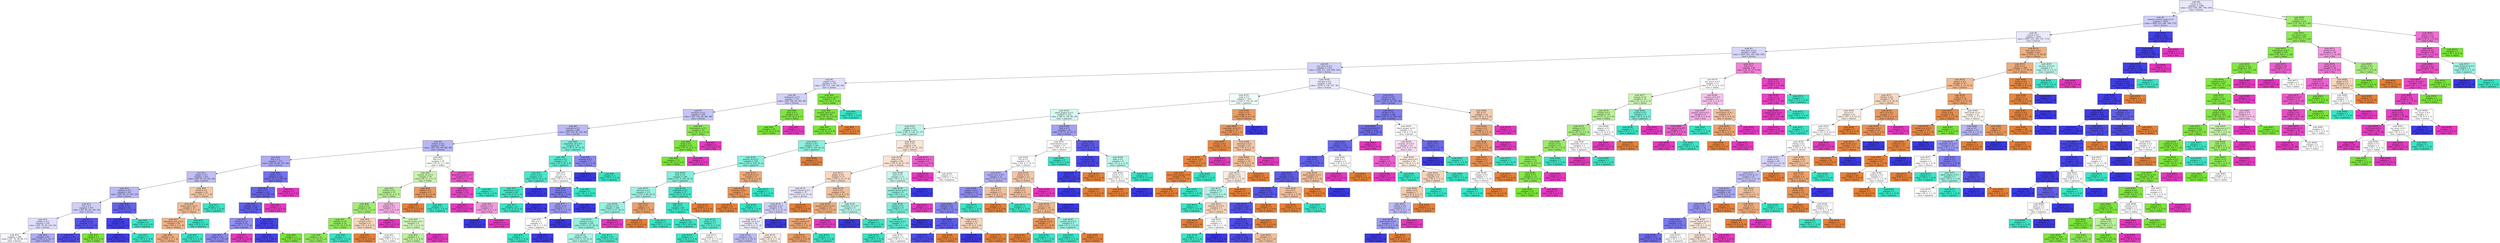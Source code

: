 digraph Tree {
node [shape=box, style="filled", color="black"] ;
0 [label=<node &#35;0<br/>cumin &le; 0.5<br/>samples = 2298<br/>value = [412, 568, 290, 769, 259]<br/>class = korean>, fillcolor="#3c39e51e"] ;
1 [label=<node &#35;1<br/>roasted_sesame_seed &le; 0.5<br/>samples = 1859<br/>value = [409, 225, 284, 766, 175]<br/>class = korean>, fillcolor="#3c39e53f"] ;
0 -> 1 [labeldistance=2.5, labelangle=45, headlabel="True"] ;
2 [label=<node &#35;2<br/>starch &le; 0.5<br/>samples = 1620<br/>value = [405, 225, 280, 537, 173]<br/>class = korean>, fillcolor="#3c39e51c"] ;
1 -> 2 ;
3 [label=<node &#35;3<br/>lime_juice &le; 0.5<br/>samples = 1407<br/>value = [255, 223, 265, 499, 165]<br/>class = korean>, fillcolor="#3c39e534"] ;
2 -> 3 ;
4 [label=<node &#35;4<br/>soy_sauce &le; 0.5<br/>samples = 1319<br/>value = [250, 211, 254, 499, 105]<br/>class = korean>, fillcolor="#3c39e53b"] ;
3 -> 4 ;
5 [label=<node &#35;5<br/>yogurt &le; 0.5<br/>samples = 778<br/>value = [96, 211, 100, 302, 69]<br/>class = korean>, fillcolor="#3c39e529"] ;
4 -> 5 ;
6 [label=<node &#35;6<br/>cardamom &le; 0.5<br/>samples = 733<br/>value = [95, 168, 99, 302, 69]<br/>class = korean>, fillcolor="#3c39e53c"] ;
5 -> 6 ;
7 [label=<node &#35;7<br/>turmeric &le; 0.5<br/>samples = 700<br/>value = [95, 136, 99, 302, 68]<br/>class = korean>, fillcolor="#3c39e54b"] ;
6 -> 7 ;
8 [label=<node &#35;8<br/>seaweed &le; 0.5<br/>samples = 665<br/>value = [95, 105, 99, 302, 64]<br/>class = korean>, fillcolor="#3c39e55a"] ;
7 -> 8 ;
9 [label=<node &#35;9<br/>cilantro &le; 0.5<br/>samples = 625<br/>value = [95, 105, 69, 292, 64]<br/>class = korean>, fillcolor="#3c39e55c"] ;
8 -> 9 ;
10 [label=<node &#35;10<br/>fish &le; 0.5<br/>samples = 571<br/>value = [86, 84, 66, 291, 44]<br/>class = korean>, fillcolor="#3c39e56c"] ;
9 -> 10 ;
11 [label=<node &#35;11<br/>pepper &le; 0.5<br/>samples = 453<br/>value = [83, 82, 58, 202, 28]<br/>class = korean>, fillcolor="#3c39e552"] ;
10 -> 11 ;
12 [label=<node &#35;12<br/>soybean &le; 0.5<br/>samples = 421<br/>value = [65, 80, 51, 201, 24]<br/>class = korean>, fillcolor="#3c39e55a"] ;
11 -> 12 ;
13 [label=<node &#35;13<br/>nut &le; 0.5<br/>samples = 357<br/>value = [65, 80, 40, 148, 24]<br/>class = korean>, fillcolor="#3c39e53f"] ;
12 -> 13 ;
14 [label=<node &#35;14<br/>scallion &le; 0.5<br/>samples = 320<br/>value = [62, 78, 40, 116, 24]<br/>class = korean>, fillcolor="#3c39e528"] ;
13 -> 14 ;
15 [label=<node &#35;15<br/>samples = 264<br/>value = [47, 78, 38, 84, 17]<br/>class = korean>, fillcolor="#3c39e508"] ;
14 -> 15 ;
16 [label=<node &#35;16<br/>samples = 56<br/>value = [15, 0, 2, 32, 7]<br/>class = korean>, fillcolor="#3c39e56a"] ;
14 -> 16 ;
17 [label=<node &#35;17<br/>cashew &le; 0.5<br/>samples = 37<br/>value = [3, 2, 0, 32, 0]<br/>class = korean>, fillcolor="#3c39e5da"] ;
13 -> 17 ;
18 [label=<node &#35;18<br/>samples = 35<br/>value = [3, 0, 0, 32, 0]<br/>class = korean>, fillcolor="#3c39e5e7"] ;
17 -> 18 ;
19 [label=<node &#35;19<br/>samples = 2<br/>value = [0, 2, 0, 0, 0]<br/>class = indian>, fillcolor="#7be539ff"] ;
17 -> 19 ;
20 [label=<node &#35;20<br/>barley &le; 0.5<br/>samples = 64<br/>value = [0, 0, 11, 53, 0]<br/>class = korean>, fillcolor="#3c39e5ca"] ;
12 -> 20 ;
21 [label=<node &#35;21<br/>wasabi &le; 0.5<br/>samples = 55<br/>value = [0, 0, 2, 53, 0]<br/>class = korean>, fillcolor="#3c39e5f5"] ;
20 -> 21 ;
22 [label=<node &#35;22<br/>samples = 54<br/>value = [0, 0, 1, 53, 0]<br/>class = korean>, fillcolor="#3c39e5fa"] ;
21 -> 22 ;
23 [label=<node &#35;23<br/>samples = 1<br/>value = [0, 0, 1, 0, 0]<br/>class = japanese>, fillcolor="#39e5c5ff"] ;
21 -> 23 ;
24 [label=<node &#35;24<br/>samples = 9<br/>value = [0, 0, 9, 0, 0]<br/>class = japanese>, fillcolor="#39e5c5ff"] ;
20 -> 24 ;
25 [label=<node &#35;25<br/>bread &le; 0.5<br/>samples = 32<br/>value = [18, 2, 7, 1, 4]<br/>class = chinese>, fillcolor="#e5813970"] ;
11 -> 25 ;
26 [label=<node &#35;26<br/>lemon_juice &le; 0.5<br/>samples = 30<br/>value = [18, 2, 5, 1, 4]<br/>class = chinese>, fillcolor="#e5813985"] ;
25 -> 26 ;
27 [label=<node &#35;27<br/>mandarin_peel &le; 0.5<br/>samples = 28<br/>value = [18, 2, 3, 1, 4]<br/>class = chinese>, fillcolor="#e5813995"] ;
26 -> 27 ;
28 [label=<node &#35;28<br/>samples = 26<br/>value = [18, 2, 1, 1, 4]<br/>class = chinese>, fillcolor="#e58139a2"] ;
27 -> 28 ;
29 [label=<node &#35;29<br/>samples = 2<br/>value = [0, 0, 2, 0, 0]<br/>class = japanese>, fillcolor="#39e5c5ff"] ;
27 -> 29 ;
30 [label=<node &#35;30<br/>samples = 2<br/>value = [0, 0, 2, 0, 0]<br/>class = japanese>, fillcolor="#39e5c5ff"] ;
26 -> 30 ;
31 [label=<node &#35;31<br/>samples = 2<br/>value = [0, 0, 2, 0, 0]<br/>class = japanese>, fillcolor="#39e5c5ff"] ;
25 -> 31 ;
32 [label=<node &#35;32<br/>shallot &le; 0.5<br/>samples = 118<br/>value = [3, 2, 8, 89, 16]<br/>class = korean>, fillcolor="#3c39e5b6"] ;
10 -> 32 ;
33 [label=<node &#35;33<br/>lime &le; 0.5<br/>samples = 112<br/>value = [3, 2, 8, 89, 10]<br/>class = korean>, fillcolor="#3c39e5c6"] ;
32 -> 33 ;
34 [label=<node &#35;34<br/>cayenne &le; 0.5<br/>samples = 109<br/>value = [3, 2, 8, 89, 7]<br/>class = korean>, fillcolor="#3c39e5cd"] ;
33 -> 34 ;
35 [label=<node &#35;35<br/>chicken &le; 0.5<br/>samples = 43<br/>value = [2, 1, 7, 27, 6]<br/>class = korean>, fillcolor="#3c39e58e"] ;
34 -> 35 ;
36 [label=<node &#35;36<br/>samples = 41<br/>value = [2, 1, 7, 27, 4]<br/>class = korean>, fillcolor="#3c39e596"] ;
35 -> 36 ;
37 [label=<node &#35;37<br/>samples = 2<br/>value = [0, 0, 0, 0, 2]<br/>class = thai>, fillcolor="#e539c0ff"] ;
35 -> 37 ;
38 [label=<node &#35;38<br/>coconut &le; 0.5<br/>samples = 66<br/>value = [1, 1, 1, 62, 1]<br/>class = korean>, fillcolor="#3c39e5ef"] ;
34 -> 38 ;
39 [label=<node &#35;39<br/>samples = 65<br/>value = [1, 0, 1, 62, 1]<br/>class = korean>, fillcolor="#3c39e5f3"] ;
38 -> 39 ;
40 [label=<node &#35;40<br/>samples = 1<br/>value = [0, 1, 0, 0, 0]<br/>class = indian>, fillcolor="#7be539ff"] ;
38 -> 40 ;
41 [label=<node &#35;41<br/>samples = 3<br/>value = [0, 0, 0, 0, 3]<br/>class = thai>, fillcolor="#e539c0ff"] ;
33 -> 41 ;
42 [label=<node &#35;42<br/>samples = 6<br/>value = [0, 0, 0, 0, 6]<br/>class = thai>, fillcolor="#e539c0ff"] ;
32 -> 42 ;
43 [label=<node &#35;43<br/>fish &le; 0.5<br/>samples = 54<br/>value = [9, 21, 3, 1, 20]<br/>class = indian>, fillcolor="#7be53908"] ;
9 -> 43 ;
44 [label=<node &#35;44<br/>sesame_oil &le; 0.5<br/>samples = 39<br/>value = [9, 21, 2, 0, 7]<br/>class = indian>, fillcolor="#7be53966"] ;
43 -> 44 ;
45 [label=<node &#35;45<br/>scallion &le; 0.5<br/>samples = 33<br/>value = [4, 21, 1, 0, 7]<br/>class = indian>, fillcolor="#7be53989"] ;
44 -> 45 ;
46 [label=<node &#35;46<br/>bean &le; 0.5<br/>samples = 26<br/>value = [3, 19, 1, 0, 3]<br/>class = indian>, fillcolor="#7be539b1"] ;
45 -> 46 ;
47 [label=<node &#35;47<br/>shiitake &le; 0.5<br/>samples = 22<br/>value = [1, 18, 1, 0, 2]<br/>class = indian>, fillcolor="#7be539cc"] ;
46 -> 47 ;
48 [label=<node &#35;48<br/>samples = 21<br/>value = [1, 18, 0, 0, 2]<br/>class = indian>, fillcolor="#7be539d7"] ;
47 -> 48 ;
49 [label=<node &#35;49<br/>samples = 1<br/>value = [0, 0, 1, 0, 0]<br/>class = japanese>, fillcolor="#39e5c5ff"] ;
47 -> 49 ;
50 [label=<node &#35;50<br/>coconut &le; 0.5<br/>samples = 4<br/>value = [2, 1, 0, 0, 1]<br/>class = chinese>, fillcolor="#e5813955"] ;
46 -> 50 ;
51 [label=<node &#35;51<br/>samples = 2<br/>value = [2, 0, 0, 0, 0]<br/>class = chinese>, fillcolor="#e58139ff"] ;
50 -> 51 ;
52 [label=<node &#35;52<br/>samples = 2<br/>value = [0, 1, 0, 0, 1]<br/>class = indian>, fillcolor="#7be53900"] ;
50 -> 52 ;
53 [label=<node &#35;53<br/>ginger &le; 0.5<br/>samples = 7<br/>value = [1, 2, 0, 0, 4]<br/>class = thai>, fillcolor="#e539c066"] ;
45 -> 53 ;
54 [label=<node &#35;54<br/>samples = 3<br/>value = [0, 0, 0, 0, 3]<br/>class = thai>, fillcolor="#e539c0ff"] ;
53 -> 54 ;
55 [label=<node &#35;55<br/>chicken_broth &le; 0.5<br/>samples = 4<br/>value = [1, 2, 0, 0, 1]<br/>class = indian>, fillcolor="#7be53955"] ;
53 -> 55 ;
56 [label=<node &#35;56<br/>samples = 3<br/>value = [1, 2, 0, 0, 0]<br/>class = indian>, fillcolor="#7be5397f"] ;
55 -> 56 ;
57 [label=<node &#35;57<br/>samples = 1<br/>value = [0, 0, 0, 0, 1]<br/>class = thai>, fillcolor="#e539c0ff"] ;
55 -> 57 ;
58 [label=<node &#35;58<br/>shallot &le; 0.5<br/>samples = 6<br/>value = [5, 0, 1, 0, 0]<br/>class = chinese>, fillcolor="#e58139cc"] ;
44 -> 58 ;
59 [label=<node &#35;59<br/>samples = 5<br/>value = [5, 0, 0, 0, 0]<br/>class = chinese>, fillcolor="#e58139ff"] ;
58 -> 59 ;
60 [label=<node &#35;60<br/>samples = 1<br/>value = [0, 0, 1, 0, 0]<br/>class = japanese>, fillcolor="#39e5c5ff"] ;
58 -> 60 ;
61 [label=<node &#35;61<br/>brussels_sprout &le; 0.5<br/>samples = 15<br/>value = [0, 0, 1, 1, 13]<br/>class = thai>, fillcolor="#e539c0db"] ;
43 -> 61 ;
62 [label=<node &#35;62<br/>pepper &le; 0.5<br/>samples = 14<br/>value = [0, 0, 0, 1, 13]<br/>class = thai>, fillcolor="#e539c0eb"] ;
61 -> 62 ;
63 [label=<node &#35;63<br/>samples = 11<br/>value = [0, 0, 0, 0, 11]<br/>class = thai>, fillcolor="#e539c0ff"] ;
62 -> 63 ;
64 [label=<node &#35;64<br/>chicken &le; 0.5<br/>samples = 3<br/>value = [0, 0, 0, 1, 2]<br/>class = thai>, fillcolor="#e539c07f"] ;
62 -> 64 ;
65 [label=<node &#35;65<br/>samples = 1<br/>value = [0, 0, 0, 1, 0]<br/>class = korean>, fillcolor="#3c39e5ff"] ;
64 -> 65 ;
66 [label=<node &#35;66<br/>samples = 2<br/>value = [0, 0, 0, 0, 2]<br/>class = thai>, fillcolor="#e539c0ff"] ;
64 -> 66 ;
67 [label=<node &#35;67<br/>samples = 1<br/>value = [0, 0, 1, 0, 0]<br/>class = japanese>, fillcolor="#39e5c5ff"] ;
61 -> 67 ;
68 [label=<node &#35;68<br/>vegetable_oil &le; 0.5<br/>samples = 40<br/>value = [0, 0, 30, 10, 0]<br/>class = japanese>, fillcolor="#39e5c5aa"] ;
8 -> 68 ;
69 [label=<node &#35;69<br/>soybean &le; 0.5<br/>samples = 33<br/>value = [0, 0, 28, 5, 0]<br/>class = japanese>, fillcolor="#39e5c5d1"] ;
68 -> 69 ;
70 [label=<node &#35;70<br/>carrot &le; 0.5<br/>samples = 27<br/>value = [0, 0, 25, 2, 0]<br/>class = japanese>, fillcolor="#39e5c5eb"] ;
69 -> 70 ;
71 [label=<node &#35;71<br/>mushroom &le; 0.5<br/>samples = 26<br/>value = [0, 0, 25, 1, 0]<br/>class = japanese>, fillcolor="#39e5c5f5"] ;
70 -> 71 ;
72 [label=<node &#35;72<br/>samples = 25<br/>value = [0, 0, 25, 0, 0]<br/>class = japanese>, fillcolor="#39e5c5ff"] ;
71 -> 72 ;
73 [label=<node &#35;73<br/>samples = 1<br/>value = [0, 0, 0, 1, 0]<br/>class = korean>, fillcolor="#3c39e5ff"] ;
71 -> 73 ;
74 [label=<node &#35;74<br/>samples = 1<br/>value = [0, 0, 0, 1, 0]<br/>class = korean>, fillcolor="#3c39e5ff"] ;
70 -> 74 ;
75 [label=<node &#35;75<br/>rice &le; 0.5<br/>samples = 6<br/>value = [0, 0, 3, 3, 0]<br/>class = japanese>, fillcolor="#39e5c500"] ;
69 -> 75 ;
76 [label=<node &#35;76<br/>bean &le; 0.5<br/>samples = 4<br/>value = [0, 0, 1, 3, 0]<br/>class = korean>, fillcolor="#3c39e5aa"] ;
75 -> 76 ;
77 [label=<node &#35;77<br/>squash &le; 0.5<br/>samples = 3<br/>value = [0, 0, 1, 2, 0]<br/>class = korean>, fillcolor="#3c39e57f"] ;
76 -> 77 ;
78 [label=<node &#35;78<br/>fish &le; 0.5<br/>samples = 2<br/>value = [0, 0, 1, 1, 0]<br/>class = japanese>, fillcolor="#39e5c500"] ;
77 -> 78 ;
79 [label=<node &#35;79<br/>samples = 1<br/>value = [0, 0, 1, 0, 0]<br/>class = japanese>, fillcolor="#39e5c5ff"] ;
78 -> 79 ;
80 [label=<node &#35;80<br/>samples = 1<br/>value = [0, 0, 0, 1, 0]<br/>class = korean>, fillcolor="#3c39e5ff"] ;
78 -> 80 ;
81 [label=<node &#35;81<br/>samples = 1<br/>value = [0, 0, 0, 1, 0]<br/>class = korean>, fillcolor="#3c39e5ff"] ;
77 -> 81 ;
82 [label=<node &#35;82<br/>samples = 1<br/>value = [0, 0, 0, 1, 0]<br/>class = korean>, fillcolor="#3c39e5ff"] ;
76 -> 82 ;
83 [label=<node &#35;83<br/>samples = 2<br/>value = [0, 0, 2, 0, 0]<br/>class = japanese>, fillcolor="#39e5c5ff"] ;
75 -> 83 ;
84 [label=<node &#35;84<br/>avocado &le; 0.5<br/>samples = 7<br/>value = [0, 0, 2, 5, 0]<br/>class = korean>, fillcolor="#3c39e599"] ;
68 -> 84 ;
85 [label=<node &#35;85<br/>samples = 5<br/>value = [0, 0, 0, 5, 0]<br/>class = korean>, fillcolor="#3c39e5ff"] ;
84 -> 85 ;
86 [label=<node &#35;86<br/>samples = 2<br/>value = [0, 0, 2, 0, 0]<br/>class = japanese>, fillcolor="#39e5c5ff"] ;
84 -> 86 ;
87 [label=<node &#35;87<br/>lemongrass &le; 0.5<br/>samples = 35<br/>value = [0, 31, 0, 0, 4]<br/>class = indian>, fillcolor="#7be539de"] ;
7 -> 87 ;
88 [label=<node &#35;88<br/>basil &le; 0.5<br/>samples = 32<br/>value = [0, 31, 0, 0, 1]<br/>class = indian>, fillcolor="#7be539f7"] ;
87 -> 88 ;
89 [label=<node &#35;89<br/>samples = 31<br/>value = [0, 31, 0, 0, 0]<br/>class = indian>, fillcolor="#7be539ff"] ;
88 -> 89 ;
90 [label=<node &#35;90<br/>samples = 1<br/>value = [0, 0, 0, 0, 1]<br/>class = thai>, fillcolor="#e539c0ff"] ;
88 -> 90 ;
91 [label=<node &#35;91<br/>samples = 3<br/>value = [0, 0, 0, 0, 3]<br/>class = thai>, fillcolor="#e539c0ff"] ;
87 -> 91 ;
92 [label=<node &#35;92<br/>bean &le; 0.5<br/>samples = 33<br/>value = [0, 32, 0, 0, 1]<br/>class = indian>, fillcolor="#7be539f7"] ;
6 -> 92 ;
93 [label=<node &#35;93<br/>samples = 32<br/>value = [0, 32, 0, 0, 0]<br/>class = indian>, fillcolor="#7be539ff"] ;
92 -> 93 ;
94 [label=<node &#35;94<br/>samples = 1<br/>value = [0, 0, 0, 0, 1]<br/>class = thai>, fillcolor="#e539c0ff"] ;
92 -> 94 ;
95 [label=<node &#35;95<br/>cream_cheese &le; 0.5<br/>samples = 45<br/>value = [1, 43, 1, 0, 0]<br/>class = indian>, fillcolor="#7be539f3"] ;
5 -> 95 ;
96 [label=<node &#35;96<br/>sesame_seed &le; 0.5<br/>samples = 44<br/>value = [1, 43, 0, 0, 0]<br/>class = indian>, fillcolor="#7be539f9"] ;
95 -> 96 ;
97 [label=<node &#35;97<br/>samples = 43<br/>value = [0, 43, 0, 0, 0]<br/>class = indian>, fillcolor="#7be539ff"] ;
96 -> 97 ;
98 [label=<node &#35;98<br/>samples = 1<br/>value = [1, 0, 0, 0, 0]<br/>class = chinese>, fillcolor="#e58139ff"] ;
96 -> 98 ;
99 [label=<node &#35;99<br/>samples = 1<br/>value = [0, 0, 1, 0, 0]<br/>class = japanese>, fillcolor="#39e5c5ff"] ;
95 -> 99 ;
100 [label=<node &#35;100<br/>cayenne &le; 0.5<br/>samples = 541<br/>value = [154, 0, 154, 197, 36]<br/>class = korean>, fillcolor="#3c39e51c"] ;
4 -> 100 ;
101 [label=<node &#35;101<br/>pork &le; 0.5<br/>samples = 378<br/>value = [124, 0, 142, 92, 20]<br/>class = japanese>, fillcolor="#39e5c512"] ;
100 -> 101 ;
102 [label=<node &#35;102<br/>black_pepper &le; 0.5<br/>samples = 323<br/>value = [80, 0, 136, 89, 18]<br/>class = japanese>, fillcolor="#39e5c533"] ;
101 -> 102 ;
103 [label=<node &#35;103<br/>garlic &le; 0.5<br/>samples = 253<br/>value = [63, 0, 126, 47, 17]<br/>class = japanese>, fillcolor="#39e5c555"] ;
102 -> 103 ;
104 [label=<node &#35;104<br/>cilantro &le; 0.5<br/>samples = 161<br/>value = [28, 0, 105, 26, 2]<br/>class = japanese>, fillcolor="#39e5c594"] ;
103 -> 104 ;
105 [label=<node &#35;105<br/>peanut_oil &le; 0.5<br/>samples = 156<br/>value = [23, 0, 105, 26, 2]<br/>class = japanese>, fillcolor="#39e5c59b"] ;
104 -> 105 ;
106 [label=<node &#35;106<br/>wine &le; 0.5<br/>samples = 148<br/>value = [17, 0, 103, 26, 2]<br/>class = japanese>, fillcolor="#39e5c5a1"] ;
105 -> 106 ;
107 [label=<node &#35;107<br/>broccoli &le; 0.5<br/>samples = 111<br/>value = [15, 0, 68, 26, 2]<br/>class = japanese>, fillcolor="#39e5c57e"] ;
106 -> 107 ;
108 [label=<node &#35;108<br/>coconut &le; 0.5<br/>samples = 106<br/>value = [11, 0, 67, 26, 2]<br/>class = japanese>, fillcolor="#39e5c583"] ;
107 -> 108 ;
109 [label=<node &#35;109<br/>seaweed &le; 0.5<br/>samples = 104<br/>value = [11, 0, 67, 26, 0]<br/>class = japanese>, fillcolor="#39e5c586"] ;
108 -> 109 ;
110 [label=<node &#35;110<br/>samples = 88<br/>value = [11, 0, 52, 25, 0]<br/>class = japanese>, fillcolor="#39e5c56d"] ;
109 -> 110 ;
111 [label=<node &#35;111<br/>samples = 16<br/>value = [0, 0, 15, 1, 0]<br/>class = japanese>, fillcolor="#39e5c5ee"] ;
109 -> 111 ;
112 [label=<node &#35;112<br/>samples = 2<br/>value = [0, 0, 0, 0, 2]<br/>class = thai>, fillcolor="#e539c0ff"] ;
108 -> 112 ;
113 [label=<node &#35;113<br/>egg &le; 0.5<br/>samples = 5<br/>value = [4, 0, 1, 0, 0]<br/>class = chinese>, fillcolor="#e58139bf"] ;
107 -> 113 ;
114 [label=<node &#35;114<br/>samples = 4<br/>value = [4, 0, 0, 0, 0]<br/>class = chinese>, fillcolor="#e58139ff"] ;
113 -> 114 ;
115 [label=<node &#35;115<br/>samples = 1<br/>value = [0, 0, 1, 0, 0]<br/>class = japanese>, fillcolor="#39e5c5ff"] ;
113 -> 115 ;
116 [label=<node &#35;116<br/>vegetable &le; 0.5<br/>samples = 37<br/>value = [2, 0, 35, 0, 0]<br/>class = japanese>, fillcolor="#39e5c5f0"] ;
106 -> 116 ;
117 [label=<node &#35;117<br/>fish &le; 0.5<br/>samples = 36<br/>value = [1, 0, 35, 0, 0]<br/>class = japanese>, fillcolor="#39e5c5f8"] ;
116 -> 117 ;
118 [label=<node &#35;118<br/>samples = 29<br/>value = [0, 0, 29, 0, 0]<br/>class = japanese>, fillcolor="#39e5c5ff"] ;
117 -> 118 ;
119 [label=<node &#35;119<br/>ginger &le; 0.5<br/>samples = 7<br/>value = [1, 0, 6, 0, 0]<br/>class = japanese>, fillcolor="#39e5c5d4"] ;
117 -> 119 ;
120 [label=<node &#35;120<br/>samples = 5<br/>value = [0, 0, 5, 0, 0]<br/>class = japanese>, fillcolor="#39e5c5ff"] ;
119 -> 120 ;
121 [label=<node &#35;121<br/>samples = 2<br/>value = [1, 0, 1, 0, 0]<br/>class = chinese>, fillcolor="#e5813900"] ;
119 -> 121 ;
122 [label=<node &#35;122<br/>samples = 1<br/>value = [1, 0, 0, 0, 0]<br/>class = chinese>, fillcolor="#e58139ff"] ;
116 -> 122 ;
123 [label=<node &#35;123<br/>beef_broth &le; 0.5<br/>samples = 8<br/>value = [6, 0, 2, 0, 0]<br/>class = chinese>, fillcolor="#e58139aa"] ;
105 -> 123 ;
124 [label=<node &#35;124<br/>cucumber &le; 0.5<br/>samples = 7<br/>value = [6, 0, 1, 0, 0]<br/>class = chinese>, fillcolor="#e58139d4"] ;
123 -> 124 ;
125 [label=<node &#35;125<br/>samples = 6<br/>value = [6, 0, 0, 0, 0]<br/>class = chinese>, fillcolor="#e58139ff"] ;
124 -> 125 ;
126 [label=<node &#35;126<br/>samples = 1<br/>value = [0, 0, 1, 0, 0]<br/>class = japanese>, fillcolor="#39e5c5ff"] ;
124 -> 126 ;
127 [label=<node &#35;127<br/>samples = 1<br/>value = [0, 0, 1, 0, 0]<br/>class = japanese>, fillcolor="#39e5c5ff"] ;
123 -> 127 ;
128 [label=<node &#35;128<br/>samples = 5<br/>value = [5, 0, 0, 0, 0]<br/>class = chinese>, fillcolor="#e58139ff"] ;
104 -> 128 ;
129 [label=<node &#35;129<br/>lime &le; 0.5<br/>samples = 92<br/>value = [35, 0, 21, 21, 15]<br/>class = chinese>, fillcolor="#e5813932"] ;
103 -> 129 ;
130 [label=<node &#35;130<br/>sake &le; 0.5<br/>samples = 86<br/>value = [35, 0, 20, 21, 10]<br/>class = chinese>, fillcolor="#e5813937"] ;
129 -> 130 ;
131 [label=<node &#35;131<br/>ginger &le; 0.5<br/>samples = 75<br/>value = [35, 0, 14, 17, 9]<br/>class = chinese>, fillcolor="#e581394f"] ;
130 -> 131 ;
132 [label=<node &#35;132<br/>peanut_butter &le; 0.5<br/>samples = 37<br/>value = [12, 0, 6, 15, 4]<br/>class = korean>, fillcolor="#3c39e51f"] ;
131 -> 132 ;
133 [label=<node &#35;133<br/>vegetable &le; 0.5<br/>samples = 34<br/>value = [9, 0, 6, 15, 4]<br/>class = korean>, fillcolor="#3c39e53d"] ;
132 -> 133 ;
134 [label=<node &#35;134<br/>vegetable_oil &le; 0.5<br/>samples = 30<br/>value = [9, 0, 6, 11, 4]<br/>class = korean>, fillcolor="#3c39e518"] ;
133 -> 134 ;
135 [label=<node &#35;135<br/>samples = 20<br/>value = [5, 0, 4, 10, 1]<br/>class = korean>, fillcolor="#3c39e555"] ;
134 -> 135 ;
136 [label=<node &#35;136<br/>samples = 10<br/>value = [4, 0, 2, 1, 3]<br/>class = chinese>, fillcolor="#e5813924"] ;
134 -> 136 ;
137 [label=<node &#35;137<br/>samples = 4<br/>value = [0, 0, 0, 4, 0]<br/>class = korean>, fillcolor="#3c39e5ff"] ;
133 -> 137 ;
138 [label=<node &#35;138<br/>samples = 3<br/>value = [3, 0, 0, 0, 0]<br/>class = chinese>, fillcolor="#e58139ff"] ;
132 -> 138 ;
139 [label=<node &#35;139<br/>beef &le; 0.5<br/>samples = 38<br/>value = [23, 0, 8, 2, 5]<br/>class = chinese>, fillcolor="#e5813980"] ;
131 -> 139 ;
140 [label=<node &#35;140<br/>peanut_butter &le; 0.5<br/>samples = 33<br/>value = [23, 0, 5, 0, 5]<br/>class = chinese>, fillcolor="#e58139a4"] ;
139 -> 140 ;
141 [label=<node &#35;141<br/>sesame_seed &le; 0.5<br/>samples = 31<br/>value = [23, 0, 5, 0, 3]<br/>class = chinese>, fillcolor="#e58139b1"] ;
140 -> 141 ;
142 [label=<node &#35;142<br/>samples = 29<br/>value = [23, 0, 3, 0, 3]<br/>class = chinese>, fillcolor="#e58139c4"] ;
141 -> 142 ;
143 [label=<node &#35;143<br/>samples = 2<br/>value = [0, 0, 2, 0, 0]<br/>class = japanese>, fillcolor="#39e5c5ff"] ;
141 -> 143 ;
144 [label=<node &#35;144<br/>samples = 2<br/>value = [0, 0, 0, 0, 2]<br/>class = thai>, fillcolor="#e539c0ff"] ;
140 -> 144 ;
145 [label=<node &#35;145<br/>vegetable_oil &le; 0.5<br/>samples = 5<br/>value = [0, 0, 3, 2, 0]<br/>class = japanese>, fillcolor="#39e5c555"] ;
139 -> 145 ;
146 [label=<node &#35;146<br/>samples = 2<br/>value = [0, 0, 0, 2, 0]<br/>class = korean>, fillcolor="#3c39e5ff"] ;
145 -> 146 ;
147 [label=<node &#35;147<br/>samples = 3<br/>value = [0, 0, 3, 0, 0]<br/>class = japanese>, fillcolor="#39e5c5ff"] ;
145 -> 147 ;
148 [label=<node &#35;148<br/>beef &le; 0.5<br/>samples = 11<br/>value = [0, 0, 6, 4, 1]<br/>class = japanese>, fillcolor="#39e5c549"] ;
130 -> 148 ;
149 [label=<node &#35;149<br/>peanut_butter &le; 0.5<br/>samples = 9<br/>value = [0, 0, 6, 2, 1]<br/>class = japanese>, fillcolor="#39e5c592"] ;
148 -> 149 ;
150 [label=<node &#35;150<br/>potato &le; 0.5<br/>samples = 8<br/>value = [0, 0, 6, 2, 0]<br/>class = japanese>, fillcolor="#39e5c5aa"] ;
149 -> 150 ;
151 [label=<node &#35;151<br/>bell_pepper &le; 0.5<br/>samples = 7<br/>value = [0, 0, 6, 1, 0]<br/>class = japanese>, fillcolor="#39e5c5d4"] ;
150 -> 151 ;
152 [label=<node &#35;152<br/>samples = 5<br/>value = [0, 0, 5, 0, 0]<br/>class = japanese>, fillcolor="#39e5c5ff"] ;
151 -> 152 ;
153 [label=<node &#35;153<br/>samples = 2<br/>value = [0, 0, 1, 1, 0]<br/>class = japanese>, fillcolor="#39e5c500"] ;
151 -> 153 ;
154 [label=<node &#35;154<br/>samples = 1<br/>value = [0, 0, 0, 1, 0]<br/>class = korean>, fillcolor="#3c39e5ff"] ;
150 -> 154 ;
155 [label=<node &#35;155<br/>samples = 1<br/>value = [0, 0, 0, 0, 1]<br/>class = thai>, fillcolor="#e539c0ff"] ;
149 -> 155 ;
156 [label=<node &#35;156<br/>samples = 2<br/>value = [0, 0, 0, 2, 0]<br/>class = korean>, fillcolor="#3c39e5ff"] ;
148 -> 156 ;
157 [label=<node &#35;157<br/>buckwheat &le; 0.5<br/>samples = 6<br/>value = [0, 0, 1, 0, 5]<br/>class = thai>, fillcolor="#e539c0cc"] ;
129 -> 157 ;
158 [label=<node &#35;158<br/>samples = 4<br/>value = [0, 0, 0, 0, 4]<br/>class = thai>, fillcolor="#e539c0ff"] ;
157 -> 158 ;
159 [label=<node &#35;159<br/>samples = 2<br/>value = [0, 0, 1, 0, 1]<br/>class = japanese>, fillcolor="#39e5c500"] ;
157 -> 159 ;
160 [label=<node &#35;160<br/>beef &le; 0.5<br/>samples = 70<br/>value = [17, 0, 10, 42, 1]<br/>class = korean>, fillcolor="#3c39e578"] ;
102 -> 160 ;
161 [label=<node &#35;161<br/>katsuobushi &le; 0.5<br/>samples = 37<br/>value = [14, 0, 8, 14, 1]<br/>class = chinese>, fillcolor="#e5813900"] ;
160 -> 161 ;
162 [label=<node &#35;162<br/>rice &le; 0.5<br/>samples = 34<br/>value = [14, 0, 5, 14, 1]<br/>class = chinese>, fillcolor="#e5813900"] ;
161 -> 162 ;
163 [label=<node &#35;163<br/>lemon_juice &le; 0.5<br/>samples = 22<br/>value = [7, 0, 2, 13, 0]<br/>class = korean>, fillcolor="#3c39e566"] ;
162 -> 163 ;
164 [label=<node &#35;164<br/>pepper &le; 0.5<br/>samples = 19<br/>value = [5, 0, 1, 13, 0]<br/>class = korean>, fillcolor="#3c39e592"] ;
163 -> 164 ;
165 [label=<node &#35;165<br/>shiitake &le; 0.5<br/>samples = 18<br/>value = [5, 0, 0, 13, 0]<br/>class = korean>, fillcolor="#3c39e59d"] ;
164 -> 165 ;
166 [label=<node &#35;166<br/>nira &le; 0.5<br/>samples = 13<br/>value = [2, 0, 0, 11, 0]<br/>class = korean>, fillcolor="#3c39e5d1"] ;
165 -> 166 ;
167 [label=<node &#35;167<br/>samples = 12<br/>value = [1, 0, 0, 11, 0]<br/>class = korean>, fillcolor="#3c39e5e8"] ;
166 -> 167 ;
168 [label=<node &#35;168<br/>samples = 1<br/>value = [1, 0, 0, 0, 0]<br/>class = chinese>, fillcolor="#e58139ff"] ;
166 -> 168 ;
169 [label=<node &#35;169<br/>scallion &le; 0.5<br/>samples = 5<br/>value = [3, 0, 0, 2, 0]<br/>class = chinese>, fillcolor="#e5813955"] ;
165 -> 169 ;
170 [label=<node &#35;170<br/>samples = 2<br/>value = [0, 0, 0, 2, 0]<br/>class = korean>, fillcolor="#3c39e5ff"] ;
169 -> 170 ;
171 [label=<node &#35;171<br/>samples = 3<br/>value = [3, 0, 0, 0, 0]<br/>class = chinese>, fillcolor="#e58139ff"] ;
169 -> 171 ;
172 [label=<node &#35;172<br/>samples = 1<br/>value = [0, 0, 1, 0, 0]<br/>class = japanese>, fillcolor="#39e5c5ff"] ;
164 -> 172 ;
173 [label=<node &#35;173<br/>wine &le; 0.5<br/>samples = 3<br/>value = [2, 0, 1, 0, 0]<br/>class = chinese>, fillcolor="#e581397f"] ;
163 -> 173 ;
174 [label=<node &#35;174<br/>samples = 2<br/>value = [2, 0, 0, 0, 0]<br/>class = chinese>, fillcolor="#e58139ff"] ;
173 -> 174 ;
175 [label=<node &#35;175<br/>samples = 1<br/>value = [0, 0, 1, 0, 0]<br/>class = japanese>, fillcolor="#39e5c5ff"] ;
173 -> 175 ;
176 [label=<node &#35;176<br/>wheat &le; 0.5<br/>samples = 12<br/>value = [7, 0, 3, 1, 1]<br/>class = chinese>, fillcolor="#e5813971"] ;
162 -> 176 ;
177 [label=<node &#35;177<br/>squid &le; 0.5<br/>samples = 11<br/>value = [7, 0, 3, 1, 0]<br/>class = chinese>, fillcolor="#e5813980"] ;
176 -> 177 ;
178 [label=<node &#35;178<br/>carrot &le; 0.5<br/>samples = 10<br/>value = [7, 0, 3, 0, 0]<br/>class = chinese>, fillcolor="#e5813992"] ;
177 -> 178 ;
179 [label=<node &#35;179<br/>bell_pepper &le; 0.5<br/>samples = 7<br/>value = [6, 0, 1, 0, 0]<br/>class = chinese>, fillcolor="#e58139d4"] ;
178 -> 179 ;
180 [label=<node &#35;180<br/>samples = 6<br/>value = [6, 0, 0, 0, 0]<br/>class = chinese>, fillcolor="#e58139ff"] ;
179 -> 180 ;
181 [label=<node &#35;181<br/>samples = 1<br/>value = [0, 0, 1, 0, 0]<br/>class = japanese>, fillcolor="#39e5c5ff"] ;
179 -> 181 ;
182 [label=<node &#35;182<br/>sesame_oil &le; 0.5<br/>samples = 3<br/>value = [1, 0, 2, 0, 0]<br/>class = japanese>, fillcolor="#39e5c57f"] ;
178 -> 182 ;
183 [label=<node &#35;183<br/>samples = 2<br/>value = [0, 0, 2, 0, 0]<br/>class = japanese>, fillcolor="#39e5c5ff"] ;
182 -> 183 ;
184 [label=<node &#35;184<br/>samples = 1<br/>value = [1, 0, 0, 0, 0]<br/>class = chinese>, fillcolor="#e58139ff"] ;
182 -> 184 ;
185 [label=<node &#35;185<br/>samples = 1<br/>value = [0, 0, 0, 1, 0]<br/>class = korean>, fillcolor="#3c39e5ff"] ;
177 -> 185 ;
186 [label=<node &#35;186<br/>samples = 1<br/>value = [0, 0, 0, 0, 1]<br/>class = thai>, fillcolor="#e539c0ff"] ;
176 -> 186 ;
187 [label=<node &#35;187<br/>samples = 3<br/>value = [0, 0, 3, 0, 0]<br/>class = japanese>, fillcolor="#39e5c5ff"] ;
161 -> 187 ;
188 [label=<node &#35;188<br/>soybean &le; 0.5<br/>samples = 33<br/>value = [3, 0, 2, 28, 0]<br/>class = korean>, fillcolor="#3c39e5d4"] ;
160 -> 188 ;
189 [label=<node &#35;189<br/>coriander &le; 0.5<br/>samples = 29<br/>value = [2, 0, 0, 27, 0]<br/>class = korean>, fillcolor="#3c39e5ec"] ;
188 -> 189 ;
190 [label=<node &#35;190<br/>leek &le; 0.5<br/>samples = 28<br/>value = [1, 0, 0, 27, 0]<br/>class = korean>, fillcolor="#3c39e5f6"] ;
189 -> 190 ;
191 [label=<node &#35;191<br/>samples = 27<br/>value = [0, 0, 0, 27, 0]<br/>class = korean>, fillcolor="#3c39e5ff"] ;
190 -> 191 ;
192 [label=<node &#35;192<br/>samples = 1<br/>value = [1, 0, 0, 0, 0]<br/>class = chinese>, fillcolor="#e58139ff"] ;
190 -> 192 ;
193 [label=<node &#35;193<br/>samples = 1<br/>value = [1, 0, 0, 0, 0]<br/>class = chinese>, fillcolor="#e58139ff"] ;
189 -> 193 ;
194 [label=<node &#35;194<br/>sake &le; 0.5<br/>samples = 4<br/>value = [1, 0, 2, 1, 0]<br/>class = japanese>, fillcolor="#39e5c555"] ;
188 -> 194 ;
195 [label=<node &#35;195<br/>carrot &le; 0.5<br/>samples = 2<br/>value = [1, 0, 0, 1, 0]<br/>class = chinese>, fillcolor="#e5813900"] ;
194 -> 195 ;
196 [label=<node &#35;196<br/>samples = 1<br/>value = [1, 0, 0, 0, 0]<br/>class = chinese>, fillcolor="#e58139ff"] ;
195 -> 196 ;
197 [label=<node &#35;197<br/>samples = 1<br/>value = [0, 0, 0, 1, 0]<br/>class = korean>, fillcolor="#3c39e5ff"] ;
195 -> 197 ;
198 [label=<node &#35;198<br/>samples = 2<br/>value = [0, 0, 2, 0, 0]<br/>class = japanese>, fillcolor="#39e5c5ff"] ;
194 -> 198 ;
199 [label=<node &#35;199<br/>yeast &le; 0.5<br/>samples = 55<br/>value = [44, 0, 6, 3, 2]<br/>class = chinese>, fillcolor="#e58139c6"] ;
101 -> 199 ;
200 [label=<node &#35;200<br/>vegetable_oil &le; 0.5<br/>samples = 53<br/>value = [44, 0, 6, 1, 2]<br/>class = chinese>, fillcolor="#e58139ce"] ;
199 -> 200 ;
201 [label=<node &#35;201<br/>coconut &le; 0.5<br/>samples = 38<br/>value = [35, 0, 2, 0, 1]<br/>class = chinese>, fillcolor="#e58139ea"] ;
200 -> 201 ;
202 [label=<node &#35;202<br/>beef_broth &le; 0.5<br/>samples = 37<br/>value = [35, 0, 2, 0, 0]<br/>class = chinese>, fillcolor="#e58139f0"] ;
201 -> 202 ;
203 [label=<node &#35;203<br/>green_bell_pepper &le; 0.5<br/>samples = 36<br/>value = [35, 0, 1, 0, 0]<br/>class = chinese>, fillcolor="#e58139f8"] ;
202 -> 203 ;
204 [label=<node &#35;204<br/>samples = 35<br/>value = [35, 0, 0, 0, 0]<br/>class = chinese>, fillcolor="#e58139ff"] ;
203 -> 204 ;
205 [label=<node &#35;205<br/>samples = 1<br/>value = [0, 0, 1, 0, 0]<br/>class = japanese>, fillcolor="#39e5c5ff"] ;
203 -> 205 ;
206 [label=<node &#35;206<br/>samples = 1<br/>value = [0, 0, 1, 0, 0]<br/>class = japanese>, fillcolor="#39e5c5ff"] ;
202 -> 206 ;
207 [label=<node &#35;207<br/>samples = 1<br/>value = [0, 0, 0, 0, 1]<br/>class = thai>, fillcolor="#e539c0ff"] ;
201 -> 207 ;
208 [label=<node &#35;208<br/>macaroni &le; 0.5<br/>samples = 15<br/>value = [9, 0, 4, 1, 1]<br/>class = chinese>, fillcolor="#e5813974"] ;
200 -> 208 ;
209 [label=<node &#35;209<br/>pepper &le; 0.5<br/>samples = 14<br/>value = [9, 0, 4, 1, 0]<br/>class = chinese>, fillcolor="#e5813980"] ;
208 -> 209 ;
210 [label=<node &#35;210<br/>shrimp &le; 0.5<br/>samples = 10<br/>value = [5, 0, 4, 1, 0]<br/>class = chinese>, fillcolor="#e581392a"] ;
209 -> 210 ;
211 [label=<node &#35;211<br/>scallion &le; 0.5<br/>samples = 7<br/>value = [2, 0, 4, 1, 0]<br/>class = japanese>, fillcolor="#39e5c566"] ;
210 -> 211 ;
212 [label=<node &#35;212<br/>samples = 3<br/>value = [0, 0, 3, 0, 0]<br/>class = japanese>, fillcolor="#39e5c5ff"] ;
211 -> 212 ;
213 [label=<node &#35;213<br/>sesame_oil &le; 0.5<br/>samples = 4<br/>value = [2, 0, 1, 1, 0]<br/>class = chinese>, fillcolor="#e5813955"] ;
211 -> 213 ;
214 [label=<node &#35;214<br/>samples = 2<br/>value = [2, 0, 0, 0, 0]<br/>class = chinese>, fillcolor="#e58139ff"] ;
213 -> 214 ;
215 [label=<node &#35;215<br/>sake &le; 0.5<br/>samples = 2<br/>value = [0, 0, 1, 1, 0]<br/>class = japanese>, fillcolor="#39e5c500"] ;
213 -> 215 ;
216 [label=<node &#35;216<br/>samples = 1<br/>value = [0, 0, 1, 0, 0]<br/>class = japanese>, fillcolor="#39e5c5ff"] ;
215 -> 216 ;
217 [label=<node &#35;217<br/>samples = 1<br/>value = [0, 0, 0, 1, 0]<br/>class = korean>, fillcolor="#3c39e5ff"] ;
215 -> 217 ;
218 [label=<node &#35;218<br/>samples = 3<br/>value = [3, 0, 0, 0, 0]<br/>class = chinese>, fillcolor="#e58139ff"] ;
210 -> 218 ;
219 [label=<node &#35;219<br/>samples = 4<br/>value = [4, 0, 0, 0, 0]<br/>class = chinese>, fillcolor="#e58139ff"] ;
209 -> 219 ;
220 [label=<node &#35;220<br/>samples = 1<br/>value = [0, 0, 0, 0, 1]<br/>class = thai>, fillcolor="#e539c0ff"] ;
208 -> 220 ;
221 [label=<node &#35;221<br/>samples = 2<br/>value = [0, 0, 0, 2, 0]<br/>class = korean>, fillcolor="#3c39e5ff"] ;
199 -> 221 ;
222 [label=<node &#35;222<br/>cilantro &le; 0.5<br/>samples = 163<br/>value = [30, 0, 12, 105, 16]<br/>class = korean>, fillcolor="#3c39e590"] ;
100 -> 222 ;
223 [label=<node &#35;223<br/>chicken &le; 0.5<br/>samples = 149<br/>value = [22, 0, 10, 105, 12]<br/>class = korean>, fillcolor="#3c39e5a7"] ;
222 -> 223 ;
224 [label=<node &#35;224<br/>peanut_butter &le; 0.5<br/>samples = 128<br/>value = [18, 0, 5, 99, 6]<br/>class = korean>, fillcolor="#3c39e5bc"] ;
223 -> 224 ;
225 [label=<node &#35;225<br/>peanut &le; 0.5<br/>samples = 125<br/>value = [18, 0, 5, 99, 3]<br/>class = korean>, fillcolor="#3c39e5c1"] ;
224 -> 225 ;
226 [label=<node &#35;226<br/>wine &le; 0.5<br/>samples = 121<br/>value = [16, 0, 5, 99, 1]<br/>class = korean>, fillcolor="#3c39e5ca"] ;
225 -> 226 ;
227 [label=<node &#35;227<br/>sherry &le; 0.5<br/>samples = 115<br/>value = [12, 0, 5, 97, 1]<br/>class = korean>, fillcolor="#3c39e5d2"] ;
226 -> 227 ;
228 [label=<node &#35;228<br/>tomato &le; 0.5<br/>samples = 112<br/>value = [10, 0, 4, 97, 1]<br/>class = korean>, fillcolor="#3c39e5da"] ;
227 -> 228 ;
229 [label=<node &#35;229<br/>star_anise &le; 0.5<br/>samples = 110<br/>value = [8, 0, 4, 97, 1]<br/>class = korean>, fillcolor="#3c39e5de"] ;
228 -> 229 ;
230 [label=<node &#35;230<br/>mussel &le; 0.5<br/>samples = 108<br/>value = [6, 0, 4, 97, 1]<br/>class = korean>, fillcolor="#3c39e5e4"] ;
229 -> 230 ;
231 [label=<node &#35;231<br/>samples = 105<br/>value = [4, 0, 4, 96, 1]<br/>class = korean>, fillcolor="#3c39e5e8"] ;
230 -> 231 ;
232 [label=<node &#35;232<br/>samples = 3<br/>value = [2, 0, 0, 1, 0]<br/>class = chinese>, fillcolor="#e581397f"] ;
230 -> 232 ;
233 [label=<node &#35;233<br/>samples = 2<br/>value = [2, 0, 0, 0, 0]<br/>class = chinese>, fillcolor="#e58139ff"] ;
229 -> 233 ;
234 [label=<node &#35;234<br/>samples = 2<br/>value = [2, 0, 0, 0, 0]<br/>class = chinese>, fillcolor="#e58139ff"] ;
228 -> 234 ;
235 [label=<node &#35;235<br/>rice &le; 0.5<br/>samples = 3<br/>value = [2, 0, 1, 0, 0]<br/>class = chinese>, fillcolor="#e581397f"] ;
227 -> 235 ;
236 [label=<node &#35;236<br/>samples = 2<br/>value = [2, 0, 0, 0, 0]<br/>class = chinese>, fillcolor="#e58139ff"] ;
235 -> 236 ;
237 [label=<node &#35;237<br/>samples = 1<br/>value = [0, 0, 1, 0, 0]<br/>class = japanese>, fillcolor="#39e5c5ff"] ;
235 -> 237 ;
238 [label=<node &#35;238<br/>black_pepper &le; 0.5<br/>samples = 6<br/>value = [4, 0, 0, 2, 0]<br/>class = chinese>, fillcolor="#e581397f"] ;
226 -> 238 ;
239 [label=<node &#35;239<br/>samples = 4<br/>value = [4, 0, 0, 0, 0]<br/>class = chinese>, fillcolor="#e58139ff"] ;
238 -> 239 ;
240 [label=<node &#35;240<br/>samples = 2<br/>value = [0, 0, 0, 2, 0]<br/>class = korean>, fillcolor="#3c39e5ff"] ;
238 -> 240 ;
241 [label=<node &#35;241<br/>pork &le; 0.5<br/>samples = 4<br/>value = [2, 0, 0, 0, 2]<br/>class = chinese>, fillcolor="#e5813900"] ;
225 -> 241 ;
242 [label=<node &#35;242<br/>samples = 2<br/>value = [0, 0, 0, 0, 2]<br/>class = thai>, fillcolor="#e539c0ff"] ;
241 -> 242 ;
243 [label=<node &#35;243<br/>samples = 2<br/>value = [2, 0, 0, 0, 0]<br/>class = chinese>, fillcolor="#e58139ff"] ;
241 -> 243 ;
244 [label=<node &#35;244<br/>samples = 3<br/>value = [0, 0, 0, 0, 3]<br/>class = thai>, fillcolor="#e539c0ff"] ;
224 -> 244 ;
245 [label=<node &#35;245<br/>black_pepper &le; 0.5<br/>samples = 21<br/>value = [4, 0, 5, 6, 6]<br/>class = korean>, fillcolor="#3c39e500"] ;
223 -> 245 ;
246 [label=<node &#35;246<br/>sesame_oil &le; 0.5<br/>samples = 16<br/>value = [4, 0, 4, 2, 6]<br/>class = thai>, fillcolor="#e539c02a"] ;
245 -> 246 ;
247 [label=<node &#35;247<br/>egg &le; 0.5<br/>samples = 6<br/>value = [0, 0, 1, 0, 5]<br/>class = thai>, fillcolor="#e539c0cc"] ;
246 -> 247 ;
248 [label=<node &#35;248<br/>samples = 5<br/>value = [0, 0, 0, 0, 5]<br/>class = thai>, fillcolor="#e539c0ff"] ;
247 -> 248 ;
249 [label=<node &#35;249<br/>samples = 1<br/>value = [0, 0, 1, 0, 0]<br/>class = japanese>, fillcolor="#39e5c5ff"] ;
247 -> 249 ;
250 [label=<node &#35;250<br/>sesame_seed &le; 0.5<br/>samples = 10<br/>value = [4, 0, 3, 2, 1]<br/>class = chinese>, fillcolor="#e5813924"] ;
246 -> 250 ;
251 [label=<node &#35;251<br/>cabbage &le; 0.5<br/>samples = 8<br/>value = [4, 0, 1, 2, 1]<br/>class = chinese>, fillcolor="#e5813955"] ;
250 -> 251 ;
252 [label=<node &#35;252<br/>garlic &le; 0.5<br/>samples = 7<br/>value = [4, 0, 0, 2, 1]<br/>class = chinese>, fillcolor="#e5813966"] ;
251 -> 252 ;
253 [label=<node &#35;253<br/>cashew &le; 0.5<br/>samples = 4<br/>value = [1, 0, 0, 2, 1]<br/>class = korean>, fillcolor="#3c39e555"] ;
252 -> 253 ;
254 [label=<node &#35;254<br/>beef_broth &le; 0.5<br/>samples = 3<br/>value = [1, 0, 0, 2, 0]<br/>class = korean>, fillcolor="#3c39e57f"] ;
253 -> 254 ;
255 [label=<node &#35;255<br/>samples = 2<br/>value = [0, 0, 0, 2, 0]<br/>class = korean>, fillcolor="#3c39e5ff"] ;
254 -> 255 ;
256 [label=<node &#35;256<br/>samples = 1<br/>value = [1, 0, 0, 0, 0]<br/>class = chinese>, fillcolor="#e58139ff"] ;
254 -> 256 ;
257 [label=<node &#35;257<br/>samples = 1<br/>value = [0, 0, 0, 0, 1]<br/>class = thai>, fillcolor="#e539c0ff"] ;
253 -> 257 ;
258 [label=<node &#35;258<br/>samples = 3<br/>value = [3, 0, 0, 0, 0]<br/>class = chinese>, fillcolor="#e58139ff"] ;
252 -> 258 ;
259 [label=<node &#35;259<br/>samples = 1<br/>value = [0, 0, 1, 0, 0]<br/>class = japanese>, fillcolor="#39e5c5ff"] ;
251 -> 259 ;
260 [label=<node &#35;260<br/>samples = 2<br/>value = [0, 0, 2, 0, 0]<br/>class = japanese>, fillcolor="#39e5c5ff"] ;
250 -> 260 ;
261 [label=<node &#35;261<br/>honey &le; 0.5<br/>samples = 5<br/>value = [0, 0, 1, 4, 0]<br/>class = korean>, fillcolor="#3c39e5bf"] ;
245 -> 261 ;
262 [label=<node &#35;262<br/>samples = 4<br/>value = [0, 0, 0, 4, 0]<br/>class = korean>, fillcolor="#3c39e5ff"] ;
261 -> 262 ;
263 [label=<node &#35;263<br/>samples = 1<br/>value = [0, 0, 1, 0, 0]<br/>class = japanese>, fillcolor="#39e5c5ff"] ;
261 -> 263 ;
264 [label=<node &#35;264<br/>fish &le; 0.5<br/>samples = 14<br/>value = [8, 0, 2, 0, 4]<br/>class = chinese>, fillcolor="#e5813966"] ;
222 -> 264 ;
265 [label=<node &#35;265<br/>cream &le; 0.5<br/>samples = 11<br/>value = [8, 0, 2, 0, 1]<br/>class = chinese>, fillcolor="#e58139aa"] ;
264 -> 265 ;
266 [label=<node &#35;266<br/>carrot &le; 0.5<br/>samples = 10<br/>value = [8, 0, 2, 0, 0]<br/>class = chinese>, fillcolor="#e58139bf"] ;
265 -> 266 ;
267 [label=<node &#35;267<br/>scallion &le; 0.5<br/>samples = 9<br/>value = [8, 0, 1, 0, 0]<br/>class = chinese>, fillcolor="#e58139df"] ;
266 -> 267 ;
268 [label=<node &#35;268<br/>vinegar &le; 0.5<br/>samples = 2<br/>value = [1, 0, 1, 0, 0]<br/>class = chinese>, fillcolor="#e5813900"] ;
267 -> 268 ;
269 [label=<node &#35;269<br/>samples = 1<br/>value = [0, 0, 1, 0, 0]<br/>class = japanese>, fillcolor="#39e5c5ff"] ;
268 -> 269 ;
270 [label=<node &#35;270<br/>samples = 1<br/>value = [1, 0, 0, 0, 0]<br/>class = chinese>, fillcolor="#e58139ff"] ;
268 -> 270 ;
271 [label=<node &#35;271<br/>samples = 7<br/>value = [7, 0, 0, 0, 0]<br/>class = chinese>, fillcolor="#e58139ff"] ;
267 -> 271 ;
272 [label=<node &#35;272<br/>samples = 1<br/>value = [0, 0, 1, 0, 0]<br/>class = japanese>, fillcolor="#39e5c5ff"] ;
266 -> 272 ;
273 [label=<node &#35;273<br/>samples = 1<br/>value = [0, 0, 0, 0, 1]<br/>class = thai>, fillcolor="#e539c0ff"] ;
265 -> 273 ;
274 [label=<node &#35;274<br/>samples = 3<br/>value = [0, 0, 0, 0, 3]<br/>class = thai>, fillcolor="#e539c0ff"] ;
264 -> 274 ;
275 [label=<node &#35;275<br/>fish &le; 0.5<br/>samples = 88<br/>value = [5, 12, 11, 0, 60]<br/>class = thai>, fillcolor="#e539c0a1"] ;
3 -> 275 ;
276 [label=<node &#35;276<br/>soy_sauce &le; 0.5<br/>samples = 37<br/>value = [5, 12, 8, 0, 12]<br/>class = indian>, fillcolor="#7be53900"] ;
275 -> 276 ;
277 [label=<node &#35;277<br/>vinegar &le; 0.5<br/>samples = 23<br/>value = [1, 12, 5, 0, 5]<br/>class = indian>, fillcolor="#7be53963"] ;
276 -> 277 ;
278 [label=<node &#35;278<br/>chicken &le; 0.5<br/>samples = 19<br/>value = [1, 12, 2, 0, 4]<br/>class = indian>, fillcolor="#7be53988"] ;
277 -> 278 ;
279 [label=<node &#35;279<br/>shrimp &le; 0.5<br/>samples = 17<br/>value = [0, 12, 2, 0, 3]<br/>class = indian>, fillcolor="#7be539a4"] ;
278 -> 279 ;
280 [label=<node &#35;280<br/>wasabi &le; 0.5<br/>samples = 15<br/>value = [0, 12, 1, 0, 2]<br/>class = indian>, fillcolor="#7be539c4"] ;
279 -> 280 ;
281 [label=<node &#35;281<br/>shallot &le; 0.5<br/>samples = 14<br/>value = [0, 12, 0, 0, 2]<br/>class = indian>, fillcolor="#7be539d4"] ;
280 -> 281 ;
282 [label=<node &#35;282<br/>radish &le; 0.5<br/>samples = 13<br/>value = [0, 12, 0, 0, 1]<br/>class = indian>, fillcolor="#7be539ea"] ;
281 -> 282 ;
283 [label=<node &#35;283<br/>samples = 12<br/>value = [0, 12, 0, 0, 0]<br/>class = indian>, fillcolor="#7be539ff"] ;
282 -> 283 ;
284 [label=<node &#35;284<br/>samples = 1<br/>value = [0, 0, 0, 0, 1]<br/>class = thai>, fillcolor="#e539c0ff"] ;
282 -> 284 ;
285 [label=<node &#35;285<br/>samples = 1<br/>value = [0, 0, 0, 0, 1]<br/>class = thai>, fillcolor="#e539c0ff"] ;
281 -> 285 ;
286 [label=<node &#35;286<br/>samples = 1<br/>value = [0, 0, 1, 0, 0]<br/>class = japanese>, fillcolor="#39e5c5ff"] ;
280 -> 286 ;
287 [label=<node &#35;287<br/>vegetable_oil &le; 0.5<br/>samples = 2<br/>value = [0, 0, 1, 0, 1]<br/>class = japanese>, fillcolor="#39e5c500"] ;
279 -> 287 ;
288 [label=<node &#35;288<br/>samples = 1<br/>value = [0, 0, 0, 0, 1]<br/>class = thai>, fillcolor="#e539c0ff"] ;
287 -> 288 ;
289 [label=<node &#35;289<br/>samples = 1<br/>value = [0, 0, 1, 0, 0]<br/>class = japanese>, fillcolor="#39e5c5ff"] ;
287 -> 289 ;
290 [label=<node &#35;290<br/>pepper &le; 0.5<br/>samples = 2<br/>value = [1, 0, 0, 0, 1]<br/>class = chinese>, fillcolor="#e5813900"] ;
278 -> 290 ;
291 [label=<node &#35;291<br/>samples = 1<br/>value = [0, 0, 0, 0, 1]<br/>class = thai>, fillcolor="#e539c0ff"] ;
290 -> 291 ;
292 [label=<node &#35;292<br/>samples = 1<br/>value = [1, 0, 0, 0, 0]<br/>class = chinese>, fillcolor="#e58139ff"] ;
290 -> 292 ;
293 [label=<node &#35;293<br/>scallion &le; 0.5<br/>samples = 4<br/>value = [0, 0, 3, 0, 1]<br/>class = japanese>, fillcolor="#39e5c5aa"] ;
277 -> 293 ;
294 [label=<node &#35;294<br/>samples = 3<br/>value = [0, 0, 3, 0, 0]<br/>class = japanese>, fillcolor="#39e5c5ff"] ;
293 -> 294 ;
295 [label=<node &#35;295<br/>samples = 1<br/>value = [0, 0, 0, 0, 1]<br/>class = thai>, fillcolor="#e539c0ff"] ;
293 -> 295 ;
296 [label=<node &#35;296<br/>sesame_oil &le; 0.5<br/>samples = 14<br/>value = [4, 0, 3, 0, 7]<br/>class = thai>, fillcolor="#e539c04c"] ;
276 -> 296 ;
297 [label=<node &#35;297<br/>sesame_seed &le; 0.5<br/>samples = 8<br/>value = [0, 0, 3, 0, 5]<br/>class = thai>, fillcolor="#e539c066"] ;
296 -> 297 ;
298 [label=<node &#35;298<br/>lime_peel_oil &le; 0.5<br/>samples = 6<br/>value = [0, 0, 1, 0, 5]<br/>class = thai>, fillcolor="#e539c0cc"] ;
297 -> 298 ;
299 [label=<node &#35;299<br/>samples = 5<br/>value = [0, 0, 0, 0, 5]<br/>class = thai>, fillcolor="#e539c0ff"] ;
298 -> 299 ;
300 [label=<node &#35;300<br/>samples = 1<br/>value = [0, 0, 1, 0, 0]<br/>class = japanese>, fillcolor="#39e5c5ff"] ;
298 -> 300 ;
301 [label=<node &#35;301<br/>samples = 2<br/>value = [0, 0, 2, 0, 0]<br/>class = japanese>, fillcolor="#39e5c5ff"] ;
297 -> 301 ;
302 [label=<node &#35;302<br/>lemongrass &le; 0.5<br/>samples = 6<br/>value = [4, 0, 0, 0, 2]<br/>class = chinese>, fillcolor="#e581397f"] ;
296 -> 302 ;
303 [label=<node &#35;303<br/>olive_oil &le; 0.5<br/>samples = 5<br/>value = [4, 0, 0, 0, 1]<br/>class = chinese>, fillcolor="#e58139bf"] ;
302 -> 303 ;
304 [label=<node &#35;304<br/>samples = 4<br/>value = [4, 0, 0, 0, 0]<br/>class = chinese>, fillcolor="#e58139ff"] ;
303 -> 304 ;
305 [label=<node &#35;305<br/>samples = 1<br/>value = [0, 0, 0, 0, 1]<br/>class = thai>, fillcolor="#e539c0ff"] ;
303 -> 305 ;
306 [label=<node &#35;306<br/>samples = 1<br/>value = [0, 0, 0, 0, 1]<br/>class = thai>, fillcolor="#e539c0ff"] ;
302 -> 306 ;
307 [label=<node &#35;307<br/>litchi &le; 0.5<br/>samples = 51<br/>value = [0, 0, 3, 0, 48]<br/>class = thai>, fillcolor="#e539c0ef"] ;
275 -> 307 ;
308 [label=<node &#35;308<br/>sake &le; 0.5<br/>samples = 50<br/>value = [0, 0, 2, 0, 48]<br/>class = thai>, fillcolor="#e539c0f4"] ;
307 -> 308 ;
309 [label=<node &#35;309<br/>orange_juice &le; 0.5<br/>samples = 49<br/>value = [0, 0, 1, 0, 48]<br/>class = thai>, fillcolor="#e539c0fa"] ;
308 -> 309 ;
310 [label=<node &#35;310<br/>samples = 48<br/>value = [0, 0, 0, 0, 48]<br/>class = thai>, fillcolor="#e539c0ff"] ;
309 -> 310 ;
311 [label=<node &#35;311<br/>samples = 1<br/>value = [0, 0, 1, 0, 0]<br/>class = japanese>, fillcolor="#39e5c5ff"] ;
309 -> 311 ;
312 [label=<node &#35;312<br/>samples = 1<br/>value = [0, 0, 1, 0, 0]<br/>class = japanese>, fillcolor="#39e5c5ff"] ;
308 -> 312 ;
313 [label=<node &#35;313<br/>samples = 1<br/>value = [0, 0, 1, 0, 0]<br/>class = japanese>, fillcolor="#39e5c5ff"] ;
307 -> 313 ;
314 [label=<node &#35;314<br/>lime_juice &le; 0.5<br/>samples = 213<br/>value = [150, 2, 15, 38, 8]<br/>class = chinese>, fillcolor="#e58139a3"] ;
2 -> 314 ;
315 [label=<node &#35;315<br/>pork &le; 0.5<br/>samples = 208<br/>value = [150, 2, 12, 38, 6]<br/>class = chinese>, fillcolor="#e58139a8"] ;
314 -> 315 ;
316 [label=<node &#35;316<br/>ginger &le; 0.5<br/>samples = 157<br/>value = [102, 2, 12, 35, 6]<br/>class = chinese>, fillcolor="#e581398c"] ;
315 -> 316 ;
317 [label=<node &#35;317<br/>chicken &le; 0.5<br/>samples = 79<br/>value = [41, 0, 8, 24, 6]<br/>class = chinese>, fillcolor="#e581394f"] ;
316 -> 317 ;
318 [label=<node &#35;318<br/>pea &le; 0.5<br/>samples = 62<br/>value = [27, 0, 8, 22, 5]<br/>class = chinese>, fillcolor="#e5813920"] ;
317 -> 318 ;
319 [label=<node &#35;319<br/>lime &le; 0.5<br/>samples = 57<br/>value = [22, 0, 8, 22, 5]<br/>class = chinese>, fillcolor="#e5813900"] ;
318 -> 319 ;
320 [label=<node &#35;320<br/>shrimp &le; 0.5<br/>samples = 55<br/>value = [22, 0, 8, 22, 3]<br/>class = chinese>, fillcolor="#e5813900"] ;
319 -> 320 ;
321 [label=<node &#35;321<br/>oyster &le; 0.5<br/>samples = 44<br/>value = [15, 0, 5, 21, 3]<br/>class = korean>, fillcolor="#3c39e535"] ;
320 -> 321 ;
322 [label=<node &#35;322<br/>chicken_broth &le; 0.5<br/>samples = 41<br/>value = [12, 0, 5, 21, 3]<br/>class = korean>, fillcolor="#3c39e54f"] ;
321 -> 322 ;
323 [label=<node &#35;323<br/>pineapple &le; 0.5<br/>samples = 36<br/>value = [9, 0, 4, 21, 2]<br/>class = korean>, fillcolor="#3c39e571"] ;
322 -> 323 ;
324 [label=<node &#35;324<br/>vinegar &le; 0.5<br/>samples = 34<br/>value = [7, 0, 4, 21, 2]<br/>class = korean>, fillcolor="#3c39e584"] ;
323 -> 324 ;
325 [label=<node &#35;325<br/>coconut &le; 0.5<br/>samples = 25<br/>value = [3, 0, 3, 18, 1]<br/>class = korean>, fillcolor="#3c39e5ae"] ;
324 -> 325 ;
326 [label=<node &#35;326<br/>samples = 23<br/>value = [3, 0, 2, 18, 0]<br/>class = korean>, fillcolor="#3c39e5bf"] ;
325 -> 326 ;
327 [label=<node &#35;327<br/>samples = 2<br/>value = [0, 0, 1, 0, 1]<br/>class = japanese>, fillcolor="#39e5c500"] ;
325 -> 327 ;
328 [label=<node &#35;328<br/>peanut_butter &le; 0.5<br/>samples = 9<br/>value = [4, 0, 1, 3, 1]<br/>class = chinese>, fillcolor="#e581392a"] ;
324 -> 328 ;
329 [label=<node &#35;329<br/>samples = 8<br/>value = [4, 0, 1, 3, 0]<br/>class = chinese>, fillcolor="#e5813933"] ;
328 -> 329 ;
330 [label=<node &#35;330<br/>samples = 1<br/>value = [0, 0, 0, 0, 1]<br/>class = thai>, fillcolor="#e539c0ff"] ;
328 -> 330 ;
331 [label=<node &#35;331<br/>samples = 2<br/>value = [2, 0, 0, 0, 0]<br/>class = chinese>, fillcolor="#e58139ff"] ;
323 -> 331 ;
332 [label=<node &#35;332<br/>nut &le; 0.5<br/>samples = 5<br/>value = [3, 0, 1, 0, 1]<br/>class = chinese>, fillcolor="#e581397f"] ;
322 -> 332 ;
333 [label=<node &#35;333<br/>rice &le; 0.5<br/>samples = 4<br/>value = [3, 0, 0, 0, 1]<br/>class = chinese>, fillcolor="#e58139aa"] ;
332 -> 333 ;
334 [label=<node &#35;334<br/>samples = 3<br/>value = [3, 0, 0, 0, 0]<br/>class = chinese>, fillcolor="#e58139ff"] ;
333 -> 334 ;
335 [label=<node &#35;335<br/>samples = 1<br/>value = [0, 0, 0, 0, 1]<br/>class = thai>, fillcolor="#e539c0ff"] ;
333 -> 335 ;
336 [label=<node &#35;336<br/>samples = 1<br/>value = [0, 0, 1, 0, 0]<br/>class = japanese>, fillcolor="#39e5c5ff"] ;
332 -> 336 ;
337 [label=<node &#35;337<br/>samples = 3<br/>value = [3, 0, 0, 0, 0]<br/>class = chinese>, fillcolor="#e58139ff"] ;
321 -> 337 ;
338 [label=<node &#35;338<br/>vinegar &le; 0.5<br/>samples = 11<br/>value = [7, 0, 3, 1, 0]<br/>class = chinese>, fillcolor="#e5813980"] ;
320 -> 338 ;
339 [label=<node &#35;339<br/>clam &le; 0.5<br/>samples = 9<br/>value = [7, 0, 1, 1, 0]<br/>class = chinese>, fillcolor="#e58139bf"] ;
338 -> 339 ;
340 [label=<node &#35;340<br/>wheat &le; 0.5<br/>samples = 8<br/>value = [7, 0, 1, 0, 0]<br/>class = chinese>, fillcolor="#e58139db"] ;
339 -> 340 ;
341 [label=<node &#35;341<br/>samples = 6<br/>value = [6, 0, 0, 0, 0]<br/>class = chinese>, fillcolor="#e58139ff"] ;
340 -> 341 ;
342 [label=<node &#35;342<br/>pepper &le; 0.5<br/>samples = 2<br/>value = [1, 0, 1, 0, 0]<br/>class = chinese>, fillcolor="#e5813900"] ;
340 -> 342 ;
343 [label=<node &#35;343<br/>samples = 1<br/>value = [0, 0, 1, 0, 0]<br/>class = japanese>, fillcolor="#39e5c5ff"] ;
342 -> 343 ;
344 [label=<node &#35;344<br/>samples = 1<br/>value = [1, 0, 0, 0, 0]<br/>class = chinese>, fillcolor="#e58139ff"] ;
342 -> 344 ;
345 [label=<node &#35;345<br/>samples = 1<br/>value = [0, 0, 0, 1, 0]<br/>class = korean>, fillcolor="#3c39e5ff"] ;
339 -> 345 ;
346 [label=<node &#35;346<br/>samples = 2<br/>value = [0, 0, 2, 0, 0]<br/>class = japanese>, fillcolor="#39e5c5ff"] ;
338 -> 346 ;
347 [label=<node &#35;347<br/>samples = 2<br/>value = [0, 0, 0, 0, 2]<br/>class = thai>, fillcolor="#e539c0ff"] ;
319 -> 347 ;
348 [label=<node &#35;348<br/>samples = 5<br/>value = [5, 0, 0, 0, 0]<br/>class = chinese>, fillcolor="#e58139ff"] ;
318 -> 348 ;
349 [label=<node &#35;349<br/>olive_oil &le; 0.5<br/>samples = 17<br/>value = [14, 0, 0, 2, 1]<br/>class = chinese>, fillcolor="#e58139cc"] ;
317 -> 349 ;
350 [label=<node &#35;350<br/>cucumber &le; 0.5<br/>samples = 16<br/>value = [14, 0, 0, 2, 0]<br/>class = chinese>, fillcolor="#e58139db"] ;
349 -> 350 ;
351 [label=<node &#35;351<br/>beef_broth &le; 0.5<br/>samples = 15<br/>value = [14, 0, 0, 1, 0]<br/>class = chinese>, fillcolor="#e58139ed"] ;
350 -> 351 ;
352 [label=<node &#35;352<br/>samples = 14<br/>value = [14, 0, 0, 0, 0]<br/>class = chinese>, fillcolor="#e58139ff"] ;
351 -> 352 ;
353 [label=<node &#35;353<br/>samples = 1<br/>value = [0, 0, 0, 1, 0]<br/>class = korean>, fillcolor="#3c39e5ff"] ;
351 -> 353 ;
354 [label=<node &#35;354<br/>samples = 1<br/>value = [0, 0, 0, 1, 0]<br/>class = korean>, fillcolor="#3c39e5ff"] ;
350 -> 354 ;
355 [label=<node &#35;355<br/>samples = 1<br/>value = [0, 0, 0, 0, 1]<br/>class = thai>, fillcolor="#e539c0ff"] ;
349 -> 355 ;
356 [label=<node &#35;356<br/>sake &le; 0.5<br/>samples = 78<br/>value = [61, 2, 4, 11, 0]<br/>class = chinese>, fillcolor="#e58139be"] ;
316 -> 356 ;
357 [label=<node &#35;357<br/>cream &le; 0.5<br/>samples = 56<br/>value = [51, 2, 1, 2, 0]<br/>class = chinese>, fillcolor="#e58139e7"] ;
356 -> 357 ;
358 [label=<node &#35;358<br/>brown_rice &le; 0.5<br/>samples = 54<br/>value = [51, 0, 1, 2, 0]<br/>class = chinese>, fillcolor="#e58139f0"] ;
357 -> 358 ;
359 [label=<node &#35;359<br/>mackerel &le; 0.5<br/>samples = 53<br/>value = [51, 0, 1, 1, 0]<br/>class = chinese>, fillcolor="#e58139f5"] ;
358 -> 359 ;
360 [label=<node &#35;360<br/>grape_juice &le; 0.5<br/>samples = 52<br/>value = [51, 0, 1, 0, 0]<br/>class = chinese>, fillcolor="#e58139fa"] ;
359 -> 360 ;
361 [label=<node &#35;361<br/>samples = 50<br/>value = [50, 0, 0, 0, 0]<br/>class = chinese>, fillcolor="#e58139ff"] ;
360 -> 361 ;
362 [label=<node &#35;362<br/>soybean &le; 0.5<br/>samples = 2<br/>value = [1, 0, 1, 0, 0]<br/>class = chinese>, fillcolor="#e5813900"] ;
360 -> 362 ;
363 [label=<node &#35;363<br/>samples = 1<br/>value = [1, 0, 0, 0, 0]<br/>class = chinese>, fillcolor="#e58139ff"] ;
362 -> 363 ;
364 [label=<node &#35;364<br/>samples = 1<br/>value = [0, 0, 1, 0, 0]<br/>class = japanese>, fillcolor="#39e5c5ff"] ;
362 -> 364 ;
365 [label=<node &#35;365<br/>samples = 1<br/>value = [0, 0, 0, 1, 0]<br/>class = korean>, fillcolor="#3c39e5ff"] ;
359 -> 365 ;
366 [label=<node &#35;366<br/>samples = 1<br/>value = [0, 0, 0, 1, 0]<br/>class = korean>, fillcolor="#3c39e5ff"] ;
358 -> 366 ;
367 [label=<node &#35;367<br/>samples = 2<br/>value = [0, 2, 0, 0, 0]<br/>class = indian>, fillcolor="#7be539ff"] ;
357 -> 367 ;
368 [label=<node &#35;368<br/>beef_broth &le; 0.5<br/>samples = 22<br/>value = [10, 0, 3, 9, 0]<br/>class = chinese>, fillcolor="#e5813914"] ;
356 -> 368 ;
369 [label=<node &#35;369<br/>pea &le; 0.5<br/>samples = 15<br/>value = [4, 0, 3, 8, 0]<br/>class = korean>, fillcolor="#3c39e55d"] ;
368 -> 369 ;
370 [label=<node &#35;370<br/>vegetable_oil &le; 0.5<br/>samples = 13<br/>value = [2, 0, 3, 8, 0]<br/>class = korean>, fillcolor="#3c39e580"] ;
369 -> 370 ;
371 [label=<node &#35;371<br/>beef &le; 0.5<br/>samples = 2<br/>value = [1, 0, 1, 0, 0]<br/>class = chinese>, fillcolor="#e5813900"] ;
370 -> 371 ;
372 [label=<node &#35;372<br/>samples = 1<br/>value = [1, 0, 0, 0, 0]<br/>class = chinese>, fillcolor="#e58139ff"] ;
371 -> 372 ;
373 [label=<node &#35;373<br/>samples = 1<br/>value = [0, 0, 1, 0, 0]<br/>class = japanese>, fillcolor="#39e5c5ff"] ;
371 -> 373 ;
374 [label=<node &#35;374<br/>garlic &le; 0.5<br/>samples = 11<br/>value = [1, 0, 2, 8, 0]<br/>class = korean>, fillcolor="#3c39e5aa"] ;
370 -> 374 ;
375 [label=<node &#35;375<br/>black_pepper &le; 0.5<br/>samples = 3<br/>value = [0, 0, 2, 1, 0]<br/>class = japanese>, fillcolor="#39e5c57f"] ;
374 -> 375 ;
376 [label=<node &#35;376<br/>samples = 2<br/>value = [0, 0, 1, 1, 0]<br/>class = japanese>, fillcolor="#39e5c500"] ;
375 -> 376 ;
377 [label=<node &#35;377<br/>samples = 1<br/>value = [0, 0, 1, 0, 0]<br/>class = japanese>, fillcolor="#39e5c5ff"] ;
375 -> 377 ;
378 [label=<node &#35;378<br/>cod &le; 0.5<br/>samples = 8<br/>value = [1, 0, 0, 7, 0]<br/>class = korean>, fillcolor="#3c39e5db"] ;
374 -> 378 ;
379 [label=<node &#35;379<br/>samples = 7<br/>value = [0, 0, 0, 7, 0]<br/>class = korean>, fillcolor="#3c39e5ff"] ;
378 -> 379 ;
380 [label=<node &#35;380<br/>samples = 1<br/>value = [1, 0, 0, 0, 0]<br/>class = chinese>, fillcolor="#e58139ff"] ;
378 -> 380 ;
381 [label=<node &#35;381<br/>samples = 2<br/>value = [2, 0, 0, 0, 0]<br/>class = chinese>, fillcolor="#e58139ff"] ;
369 -> 381 ;
382 [label=<node &#35;382<br/>egg &le; 0.5<br/>samples = 7<br/>value = [6, 0, 0, 1, 0]<br/>class = chinese>, fillcolor="#e58139d4"] ;
368 -> 382 ;
383 [label=<node &#35;383<br/>samples = 1<br/>value = [0, 0, 0, 1, 0]<br/>class = korean>, fillcolor="#3c39e5ff"] ;
382 -> 383 ;
384 [label=<node &#35;384<br/>samples = 6<br/>value = [6, 0, 0, 0, 0]<br/>class = chinese>, fillcolor="#e58139ff"] ;
382 -> 384 ;
385 [label=<node &#35;385<br/>barley &le; 0.5<br/>samples = 51<br/>value = [48, 0, 0, 3, 0]<br/>class = chinese>, fillcolor="#e58139ef"] ;
315 -> 385 ;
386 [label=<node &#35;386<br/>fish &le; 0.5<br/>samples = 50<br/>value = [48, 0, 0, 2, 0]<br/>class = chinese>, fillcolor="#e58139f4"] ;
385 -> 386 ;
387 [label=<node &#35;387<br/>lettuce &le; 0.5<br/>samples = 49<br/>value = [48, 0, 0, 1, 0]<br/>class = chinese>, fillcolor="#e58139fa"] ;
386 -> 387 ;
388 [label=<node &#35;388<br/>samples = 48<br/>value = [48, 0, 0, 0, 0]<br/>class = chinese>, fillcolor="#e58139ff"] ;
387 -> 388 ;
389 [label=<node &#35;389<br/>samples = 1<br/>value = [0, 0, 0, 1, 0]<br/>class = korean>, fillcolor="#3c39e5ff"] ;
387 -> 389 ;
390 [label=<node &#35;390<br/>samples = 1<br/>value = [0, 0, 0, 1, 0]<br/>class = korean>, fillcolor="#3c39e5ff"] ;
386 -> 390 ;
391 [label=<node &#35;391<br/>samples = 1<br/>value = [0, 0, 0, 1, 0]<br/>class = korean>, fillcolor="#3c39e5ff"] ;
385 -> 391 ;
392 [label=<node &#35;392<br/>sesame_oil &le; 0.5<br/>samples = 5<br/>value = [0, 0, 3, 0, 2]<br/>class = japanese>, fillcolor="#39e5c555"] ;
314 -> 392 ;
393 [label=<node &#35;393<br/>samples = 3<br/>value = [0, 0, 3, 0, 0]<br/>class = japanese>, fillcolor="#39e5c5ff"] ;
392 -> 393 ;
394 [label=<node &#35;394<br/>samples = 2<br/>value = [0, 0, 0, 0, 2]<br/>class = thai>, fillcolor="#e539c0ff"] ;
392 -> 394 ;
395 [label=<node &#35;395<br/>peanut &le; 0.5<br/>samples = 239<br/>value = [4, 0, 4, 229, 2]<br/>class = korean>, fillcolor="#3c39e5f4"] ;
1 -> 395 ;
396 [label=<node &#35;396<br/>shallot &le; 0.5<br/>samples = 238<br/>value = [4, 0, 4, 229, 1]<br/>class = korean>, fillcolor="#3c39e5f5"] ;
395 -> 396 ;
397 [label=<node &#35;397<br/>wasabi &le; 0.5<br/>samples = 237<br/>value = [4, 0, 4, 229, 0]<br/>class = korean>, fillcolor="#3c39e5f6"] ;
396 -> 397 ;
398 [label=<node &#35;398<br/>peanut_oil &le; 0.5<br/>samples = 236<br/>value = [4, 0, 3, 229, 0]<br/>class = korean>, fillcolor="#3c39e5f7"] ;
397 -> 398 ;
399 [label=<node &#35;399<br/>starch &le; 0.5<br/>samples = 235<br/>value = [3, 0, 3, 229, 0]<br/>class = korean>, fillcolor="#3c39e5f8"] ;
398 -> 399 ;
400 [label=<node &#35;400<br/>vinegar &le; 0.5<br/>samples = 223<br/>value = [1, 0, 3, 219, 0]<br/>class = korean>, fillcolor="#3c39e5fa"] ;
399 -> 400 ;
401 [label=<node &#35;401<br/>samples = 178<br/>value = [0, 0, 0, 178, 0]<br/>class = korean>, fillcolor="#3c39e5ff"] ;
400 -> 401 ;
402 [label=<node &#35;402<br/>beef_broth &le; 0.5<br/>samples = 45<br/>value = [1, 0, 3, 41, 0]<br/>class = korean>, fillcolor="#3c39e5e7"] ;
400 -> 402 ;
403 [label=<node &#35;403<br/>chinese_cabbage &le; 0.5<br/>samples = 44<br/>value = [0, 0, 3, 41, 0]<br/>class = korean>, fillcolor="#3c39e5ec"] ;
402 -> 403 ;
404 [label=<node &#35;404<br/>mustard &le; 0.5<br/>samples = 42<br/>value = [0, 0, 2, 40, 0]<br/>class = korean>, fillcolor="#3c39e5f2"] ;
403 -> 404 ;
405 [label=<node &#35;405<br/>seaweed &le; 0.5<br/>samples = 40<br/>value = [0, 0, 1, 39, 0]<br/>class = korean>, fillcolor="#3c39e5f8"] ;
404 -> 405 ;
406 [label=<node &#35;406<br/>samples = 34<br/>value = [0, 0, 0, 34, 0]<br/>class = korean>, fillcolor="#3c39e5ff"] ;
405 -> 406 ;
407 [label=<node &#35;407<br/>fish &le; 0.5<br/>samples = 6<br/>value = [0, 0, 1, 5, 0]<br/>class = korean>, fillcolor="#3c39e5cc"] ;
405 -> 407 ;
408 [label=<node &#35;408<br/>garlic &le; 0.5<br/>samples = 2<br/>value = [0, 0, 1, 1, 0]<br/>class = japanese>, fillcolor="#39e5c500"] ;
407 -> 408 ;
409 [label=<node &#35;409<br/>samples = 1<br/>value = [0, 0, 1, 0, 0]<br/>class = japanese>, fillcolor="#39e5c5ff"] ;
408 -> 409 ;
410 [label=<node &#35;410<br/>samples = 1<br/>value = [0, 0, 0, 1, 0]<br/>class = korean>, fillcolor="#3c39e5ff"] ;
408 -> 410 ;
411 [label=<node &#35;411<br/>samples = 4<br/>value = [0, 0, 0, 4, 0]<br/>class = korean>, fillcolor="#3c39e5ff"] ;
407 -> 411 ;
412 [label=<node &#35;412<br/>onion &le; 0.5<br/>samples = 2<br/>value = [0, 0, 1, 1, 0]<br/>class = japanese>, fillcolor="#39e5c500"] ;
404 -> 412 ;
413 [label=<node &#35;413<br/>samples = 1<br/>value = [0, 0, 1, 0, 0]<br/>class = japanese>, fillcolor="#39e5c5ff"] ;
412 -> 413 ;
414 [label=<node &#35;414<br/>samples = 1<br/>value = [0, 0, 0, 1, 0]<br/>class = korean>, fillcolor="#3c39e5ff"] ;
412 -> 414 ;
415 [label=<node &#35;415<br/>fish &le; 0.5<br/>samples = 2<br/>value = [0, 0, 1, 1, 0]<br/>class = japanese>, fillcolor="#39e5c500"] ;
403 -> 415 ;
416 [label=<node &#35;416<br/>samples = 1<br/>value = [0, 0, 1, 0, 0]<br/>class = japanese>, fillcolor="#39e5c5ff"] ;
415 -> 416 ;
417 [label=<node &#35;417<br/>samples = 1<br/>value = [0, 0, 0, 1, 0]<br/>class = korean>, fillcolor="#3c39e5ff"] ;
415 -> 417 ;
418 [label=<node &#35;418<br/>samples = 1<br/>value = [1, 0, 0, 0, 0]<br/>class = chinese>, fillcolor="#e58139ff"] ;
402 -> 418 ;
419 [label=<node &#35;419<br/>enokidake &le; 0.5<br/>samples = 12<br/>value = [2, 0, 0, 10, 0]<br/>class = korean>, fillcolor="#3c39e5cc"] ;
399 -> 419 ;
420 [label=<node &#35;420<br/>vegetable_oil &le; 0.5<br/>samples = 11<br/>value = [1, 0, 0, 10, 0]<br/>class = korean>, fillcolor="#3c39e5e6"] ;
419 -> 420 ;
421 [label=<node &#35;421<br/>samples = 9<br/>value = [0, 0, 0, 9, 0]<br/>class = korean>, fillcolor="#3c39e5ff"] ;
420 -> 421 ;
422 [label=<node &#35;422<br/>shiitake &le; 0.5<br/>samples = 2<br/>value = [1, 0, 0, 1, 0]<br/>class = chinese>, fillcolor="#e5813900"] ;
420 -> 422 ;
423 [label=<node &#35;423<br/>samples = 1<br/>value = [0, 0, 0, 1, 0]<br/>class = korean>, fillcolor="#3c39e5ff"] ;
422 -> 423 ;
424 [label=<node &#35;424<br/>samples = 1<br/>value = [1, 0, 0, 0, 0]<br/>class = chinese>, fillcolor="#e58139ff"] ;
422 -> 424 ;
425 [label=<node &#35;425<br/>samples = 1<br/>value = [1, 0, 0, 0, 0]<br/>class = chinese>, fillcolor="#e58139ff"] ;
419 -> 425 ;
426 [label=<node &#35;426<br/>samples = 1<br/>value = [1, 0, 0, 0, 0]<br/>class = chinese>, fillcolor="#e58139ff"] ;
398 -> 426 ;
427 [label=<node &#35;427<br/>samples = 1<br/>value = [0, 0, 1, 0, 0]<br/>class = japanese>, fillcolor="#39e5c5ff"] ;
397 -> 427 ;
428 [label=<node &#35;428<br/>samples = 1<br/>value = [0, 0, 0, 0, 1]<br/>class = thai>, fillcolor="#e539c0ff"] ;
396 -> 428 ;
429 [label=<node &#35;429<br/>samples = 1<br/>value = [0, 0, 0, 0, 1]<br/>class = thai>, fillcolor="#e539c0ff"] ;
395 -> 429 ;
430 [label=<node &#35;430<br/>fish &le; 0.5<br/>samples = 439<br/>value = [3, 343, 6, 3, 84]<br/>class = indian>, fillcolor="#7be539ba"] ;
0 -> 430 [labeldistance=2.5, labelangle=-45, headlabel="False"] ;
431 [label=<node &#35;431<br/>soy_sauce &le; 0.5<br/>samples = 385<br/>value = [3, 335, 3, 1, 43]<br/>class = indian>, fillcolor="#7be539da"] ;
430 -> 431 ;
432 [label=<node &#35;432<br/>lemongrass &le; 0.5<br/>samples = 355<br/>value = [0, 328, 2, 1, 24]<br/>class = indian>, fillcolor="#7be539ea"] ;
431 -> 432 ;
433 [label=<node &#35;433<br/>mussel &le; 0.5<br/>samples = 349<br/>value = [0, 327, 2, 1, 19]<br/>class = indian>, fillcolor="#7be539ee"] ;
432 -> 433 ;
434 [label=<node &#35;434<br/>marjoram &le; 0.5<br/>samples = 347<br/>value = [0, 327, 2, 1, 17]<br/>class = indian>, fillcolor="#7be539f0"] ;
433 -> 434 ;
435 [label=<node &#35;435<br/>basil &le; 0.5<br/>samples = 345<br/>value = [0, 327, 2, 1, 15]<br/>class = indian>, fillcolor="#7be539f1"] ;
434 -> 435 ;
436 [label=<node &#35;436<br/>shallot &le; 0.5<br/>samples = 340<br/>value = [0, 325, 2, 1, 12]<br/>class = indian>, fillcolor="#7be539f3"] ;
435 -> 436 ;
437 [label=<node &#35;437<br/>seaweed &le; 0.5<br/>samples = 329<br/>value = [0, 318, 2, 1, 8]<br/>class = indian>, fillcolor="#7be539f6"] ;
436 -> 437 ;
438 [label=<node &#35;438<br/>mackerel &le; 0.5<br/>samples = 328<br/>value = [0, 318, 1, 1, 8]<br/>class = indian>, fillcolor="#7be539f7"] ;
437 -> 438 ;
439 [label=<node &#35;439<br/>star_anise &le; 0.5<br/>samples = 327<br/>value = [0, 318, 0, 1, 8]<br/>class = indian>, fillcolor="#7be539f8"] ;
438 -> 439 ;
440 [label=<node &#35;440<br/>peanut_butter &le; 0.5<br/>samples = 326<br/>value = [0, 318, 0, 1, 7]<br/>class = indian>, fillcolor="#7be539f9"] ;
439 -> 440 ;
441 [label=<node &#35;441<br/>squash &le; 0.5<br/>samples = 322<br/>value = [0, 316, 0, 1, 5]<br/>class = indian>, fillcolor="#7be539fa"] ;
440 -> 441 ;
442 [label=<node &#35;442<br/>starch &le; 0.5<br/>samples = 320<br/>value = [0, 315, 0, 1, 4]<br/>class = indian>, fillcolor="#7be539fb"] ;
441 -> 442 ;
443 [label=<node &#35;443<br/>beef &le; 0.5<br/>samples = 317<br/>value = [0, 313, 0, 1, 3]<br/>class = indian>, fillcolor="#7be539fc"] ;
442 -> 443 ;
444 [label=<node &#35;444<br/>samples = 309<br/>value = [0, 306, 0, 0, 3]<br/>class = indian>, fillcolor="#7be539fc"] ;
443 -> 444 ;
445 [label=<node &#35;445<br/>samples = 8<br/>value = [0, 7, 0, 1, 0]<br/>class = indian>, fillcolor="#7be539db"] ;
443 -> 445 ;
446 [label=<node &#35;446<br/>carrot &le; 0.5<br/>samples = 3<br/>value = [0, 2, 0, 0, 1]<br/>class = indian>, fillcolor="#7be5397f"] ;
442 -> 446 ;
447 [label=<node &#35;447<br/>samples = 2<br/>value = [0, 2, 0, 0, 0]<br/>class = indian>, fillcolor="#7be539ff"] ;
446 -> 447 ;
448 [label=<node &#35;448<br/>samples = 1<br/>value = [0, 0, 0, 0, 1]<br/>class = thai>, fillcolor="#e539c0ff"] ;
446 -> 448 ;
449 [label=<node &#35;449<br/>parsley &le; 0.5<br/>samples = 2<br/>value = [0, 1, 0, 0, 1]<br/>class = indian>, fillcolor="#7be53900"] ;
441 -> 449 ;
450 [label=<node &#35;450<br/>samples = 1<br/>value = [0, 0, 0, 0, 1]<br/>class = thai>, fillcolor="#e539c0ff"] ;
449 -> 450 ;
451 [label=<node &#35;451<br/>samples = 1<br/>value = [0, 1, 0, 0, 0]<br/>class = indian>, fillcolor="#7be539ff"] ;
449 -> 451 ;
452 [label=<node &#35;452<br/>wheat &le; 0.5<br/>samples = 4<br/>value = [0, 2, 0, 0, 2]<br/>class = indian>, fillcolor="#7be53900"] ;
440 -> 452 ;
453 [label=<node &#35;453<br/>samples = 2<br/>value = [0, 2, 0, 0, 0]<br/>class = indian>, fillcolor="#7be539ff"] ;
452 -> 453 ;
454 [label=<node &#35;454<br/>samples = 2<br/>value = [0, 0, 0, 0, 2]<br/>class = thai>, fillcolor="#e539c0ff"] ;
452 -> 454 ;
455 [label=<node &#35;455<br/>samples = 1<br/>value = [0, 0, 0, 0, 1]<br/>class = thai>, fillcolor="#e539c0ff"] ;
439 -> 455 ;
456 [label=<node &#35;456<br/>samples = 1<br/>value = [0, 0, 1, 0, 0]<br/>class = japanese>, fillcolor="#39e5c5ff"] ;
438 -> 456 ;
457 [label=<node &#35;457<br/>samples = 1<br/>value = [0, 0, 1, 0, 0]<br/>class = japanese>, fillcolor="#39e5c5ff"] ;
437 -> 457 ;
458 [label=<node &#35;458<br/>cane_molasses &le; 0.5<br/>samples = 11<br/>value = [0, 7, 0, 0, 4]<br/>class = indian>, fillcolor="#7be5396d"] ;
436 -> 458 ;
459 [label=<node &#35;459<br/>mint &le; 0.5<br/>samples = 9<br/>value = [0, 7, 0, 0, 2]<br/>class = indian>, fillcolor="#7be539b6"] ;
458 -> 459 ;
460 [label=<node &#35;460<br/>apricot &le; 0.5<br/>samples = 8<br/>value = [0, 7, 0, 0, 1]<br/>class = indian>, fillcolor="#7be539db"] ;
459 -> 460 ;
461 [label=<node &#35;461<br/>samples = 6<br/>value = [0, 6, 0, 0, 0]<br/>class = indian>, fillcolor="#7be539ff"] ;
460 -> 461 ;
462 [label=<node &#35;462<br/>samples = 2<br/>value = [0, 1, 0, 0, 1]<br/>class = indian>, fillcolor="#7be53900"] ;
460 -> 462 ;
463 [label=<node &#35;463<br/>samples = 1<br/>value = [0, 0, 0, 0, 1]<br/>class = thai>, fillcolor="#e539c0ff"] ;
459 -> 463 ;
464 [label=<node &#35;464<br/>samples = 2<br/>value = [0, 0, 0, 0, 2]<br/>class = thai>, fillcolor="#e539c0ff"] ;
458 -> 464 ;
465 [label=<node &#35;465<br/>garlic &le; 0.5<br/>samples = 5<br/>value = [0, 2, 0, 0, 3]<br/>class = thai>, fillcolor="#e539c055"] ;
435 -> 465 ;
466 [label=<node &#35;466<br/>samples = 3<br/>value = [0, 0, 0, 0, 3]<br/>class = thai>, fillcolor="#e539c0ff"] ;
465 -> 466 ;
467 [label=<node &#35;467<br/>samples = 2<br/>value = [0, 2, 0, 0, 0]<br/>class = indian>, fillcolor="#7be539ff"] ;
465 -> 467 ;
468 [label=<node &#35;468<br/>samples = 2<br/>value = [0, 0, 0, 0, 2]<br/>class = thai>, fillcolor="#e539c0ff"] ;
434 -> 468 ;
469 [label=<node &#35;469<br/>samples = 2<br/>value = [0, 0, 0, 0, 2]<br/>class = thai>, fillcolor="#e539c0ff"] ;
433 -> 469 ;
470 [label=<node &#35;470<br/>scallion &le; 0.5<br/>samples = 6<br/>value = [0, 1, 0, 0, 5]<br/>class = thai>, fillcolor="#e539c0cc"] ;
432 -> 470 ;
471 [label=<node &#35;471<br/>samples = 4<br/>value = [0, 0, 0, 0, 4]<br/>class = thai>, fillcolor="#e539c0ff"] ;
470 -> 471 ;
472 [label=<node &#35;472<br/>samples = 2<br/>value = [0, 1, 0, 0, 1]<br/>class = indian>, fillcolor="#7be53900"] ;
470 -> 472 ;
473 [label=<node &#35;473<br/>potato &le; 0.5<br/>samples = 30<br/>value = [3, 7, 1, 0, 19]<br/>class = thai>, fillcolor="#e539c085"] ;
431 -> 473 ;
474 [label=<node &#35;474<br/>starch &le; 0.5<br/>samples = 26<br/>value = [2, 4, 1, 0, 19]<br/>class = thai>, fillcolor="#e539c0ae"] ;
473 -> 474 ;
475 [label=<node &#35;475<br/>cod &le; 0.5<br/>samples = 22<br/>value = [0, 4, 0, 0, 18]<br/>class = thai>, fillcolor="#e539c0c6"] ;
474 -> 475 ;
476 [label=<node &#35;476<br/>cauliflower &le; 0.5<br/>samples = 21<br/>value = [0, 3, 0, 0, 18]<br/>class = thai>, fillcolor="#e539c0d4"] ;
475 -> 476 ;
477 [label=<node &#35;477<br/>scallop &le; 0.5<br/>samples = 20<br/>value = [0, 2, 0, 0, 18]<br/>class = thai>, fillcolor="#e539c0e3"] ;
476 -> 477 ;
478 [label=<node &#35;478<br/>sweet_potato &le; 0.5<br/>samples = 18<br/>value = [0, 1, 0, 0, 17]<br/>class = thai>, fillcolor="#e539c0f0"] ;
477 -> 478 ;
479 [label=<node &#35;479<br/>samples = 16<br/>value = [0, 0, 0, 0, 16]<br/>class = thai>, fillcolor="#e539c0ff"] ;
478 -> 479 ;
480 [label=<node &#35;480<br/>samples = 2<br/>value = [0, 1, 0, 0, 1]<br/>class = indian>, fillcolor="#7be53900"] ;
478 -> 480 ;
481 [label=<node &#35;481<br/>samples = 2<br/>value = [0, 1, 0, 0, 1]<br/>class = indian>, fillcolor="#7be53900"] ;
477 -> 481 ;
482 [label=<node &#35;482<br/>samples = 1<br/>value = [0, 1, 0, 0, 0]<br/>class = indian>, fillcolor="#7be539ff"] ;
476 -> 482 ;
483 [label=<node &#35;483<br/>samples = 1<br/>value = [0, 1, 0, 0, 0]<br/>class = indian>, fillcolor="#7be539ff"] ;
475 -> 483 ;
484 [label=<node &#35;484<br/>ginger &le; 0.5<br/>samples = 4<br/>value = [2, 0, 1, 0, 1]<br/>class = chinese>, fillcolor="#e5813955"] ;
474 -> 484 ;
485 [label=<node &#35;485<br/>onion &le; 0.5<br/>samples = 2<br/>value = [0, 0, 1, 0, 1]<br/>class = japanese>, fillcolor="#39e5c500"] ;
484 -> 485 ;
486 [label=<node &#35;486<br/>samples = 1<br/>value = [0, 0, 1, 0, 0]<br/>class = japanese>, fillcolor="#39e5c5ff"] ;
485 -> 486 ;
487 [label=<node &#35;487<br/>samples = 1<br/>value = [0, 0, 0, 0, 1]<br/>class = thai>, fillcolor="#e539c0ff"] ;
485 -> 487 ;
488 [label=<node &#35;488<br/>samples = 2<br/>value = [2, 0, 0, 0, 0]<br/>class = chinese>, fillcolor="#e58139ff"] ;
484 -> 488 ;
489 [label=<node &#35;489<br/>tomato &le; 0.5<br/>samples = 4<br/>value = [1, 3, 0, 0, 0]<br/>class = indian>, fillcolor="#7be539aa"] ;
473 -> 489 ;
490 [label=<node &#35;490<br/>samples = 3<br/>value = [0, 3, 0, 0, 0]<br/>class = indian>, fillcolor="#7be539ff"] ;
489 -> 490 ;
491 [label=<node &#35;491<br/>samples = 1<br/>value = [1, 0, 0, 0, 0]<br/>class = chinese>, fillcolor="#e58139ff"] ;
489 -> 491 ;
492 [label=<node &#35;492<br/>yogurt &le; 0.5<br/>samples = 54<br/>value = [0, 8, 3, 2, 41]<br/>class = thai>, fillcolor="#e539c0b7"] ;
430 -> 492 ;
493 [label=<node &#35;493<br/>soybean &le; 0.5<br/>samples = 49<br/>value = [0, 3, 3, 2, 41]<br/>class = thai>, fillcolor="#e539c0d3"] ;
492 -> 493 ;
494 [label=<node &#35;494<br/>olive_oil &le; 0.5<br/>samples = 46<br/>value = [0, 3, 1, 1, 41]<br/>class = thai>, fillcolor="#e539c0e1"] ;
493 -> 494 ;
495 [label=<node &#35;495<br/>coconut_oil &le; 0.5<br/>samples = 45<br/>value = [0, 2, 1, 1, 41]<br/>class = thai>, fillcolor="#e539c0e7"] ;
494 -> 495 ;
496 [label=<node &#35;496<br/>bread &le; 0.5<br/>samples = 44<br/>value = [0, 1, 1, 1, 41]<br/>class = thai>, fillcolor="#e539c0ed"] ;
495 -> 496 ;
497 [label=<node &#35;497<br/>lemon &le; 0.5<br/>samples = 42<br/>value = [0, 1, 1, 0, 40]<br/>class = thai>, fillcolor="#e539c0f3"] ;
496 -> 497 ;
498 [label=<node &#35;498<br/>beef_broth &le; 0.5<br/>samples = 40<br/>value = [0, 1, 0, 0, 39]<br/>class = thai>, fillcolor="#e539c0f8"] ;
497 -> 498 ;
499 [label=<node &#35;499<br/>samples = 38<br/>value = [0, 0, 0, 0, 38]<br/>class = thai>, fillcolor="#e539c0ff"] ;
498 -> 499 ;
500 [label=<node &#35;500<br/>shallot &le; 0.5<br/>samples = 2<br/>value = [0, 1, 0, 0, 1]<br/>class = indian>, fillcolor="#7be53900"] ;
498 -> 500 ;
501 [label=<node &#35;501<br/>samples = 1<br/>value = [0, 1, 0, 0, 0]<br/>class = indian>, fillcolor="#7be539ff"] ;
500 -> 501 ;
502 [label=<node &#35;502<br/>samples = 1<br/>value = [0, 0, 0, 0, 1]<br/>class = thai>, fillcolor="#e539c0ff"] ;
500 -> 502 ;
503 [label=<node &#35;503<br/>soy_sauce &le; 0.5<br/>samples = 2<br/>value = [0, 0, 1, 0, 1]<br/>class = japanese>, fillcolor="#39e5c500"] ;
497 -> 503 ;
504 [label=<node &#35;504<br/>samples = 1<br/>value = [0, 0, 0, 0, 1]<br/>class = thai>, fillcolor="#e539c0ff"] ;
503 -> 504 ;
505 [label=<node &#35;505<br/>samples = 1<br/>value = [0, 0, 1, 0, 0]<br/>class = japanese>, fillcolor="#39e5c5ff"] ;
503 -> 505 ;
506 [label=<node &#35;506<br/>soy_sauce &le; 0.5<br/>samples = 2<br/>value = [0, 0, 0, 1, 1]<br/>class = korean>, fillcolor="#3c39e500"] ;
496 -> 506 ;
507 [label=<node &#35;507<br/>samples = 1<br/>value = [0, 0, 0, 1, 0]<br/>class = korean>, fillcolor="#3c39e5ff"] ;
506 -> 507 ;
508 [label=<node &#35;508<br/>samples = 1<br/>value = [0, 0, 0, 0, 1]<br/>class = thai>, fillcolor="#e539c0ff"] ;
506 -> 508 ;
509 [label=<node &#35;509<br/>samples = 1<br/>value = [0, 1, 0, 0, 0]<br/>class = indian>, fillcolor="#7be539ff"] ;
495 -> 509 ;
510 [label=<node &#35;510<br/>samples = 1<br/>value = [0, 1, 0, 0, 0]<br/>class = indian>, fillcolor="#7be539ff"] ;
494 -> 510 ;
511 [label=<node &#35;511<br/>cane_molasses &le; 0.5<br/>samples = 3<br/>value = [0, 0, 2, 1, 0]<br/>class = japanese>, fillcolor="#39e5c57f"] ;
493 -> 511 ;
512 [label=<node &#35;512<br/>samples = 1<br/>value = [0, 0, 0, 1, 0]<br/>class = korean>, fillcolor="#3c39e5ff"] ;
511 -> 512 ;
513 [label=<node &#35;513<br/>samples = 2<br/>value = [0, 0, 2, 0, 0]<br/>class = japanese>, fillcolor="#39e5c5ff"] ;
511 -> 513 ;
514 [label=<node &#35;514<br/>samples = 5<br/>value = [0, 5, 0, 0, 0]<br/>class = indian>, fillcolor="#7be539ff"] ;
492 -> 514 ;
}